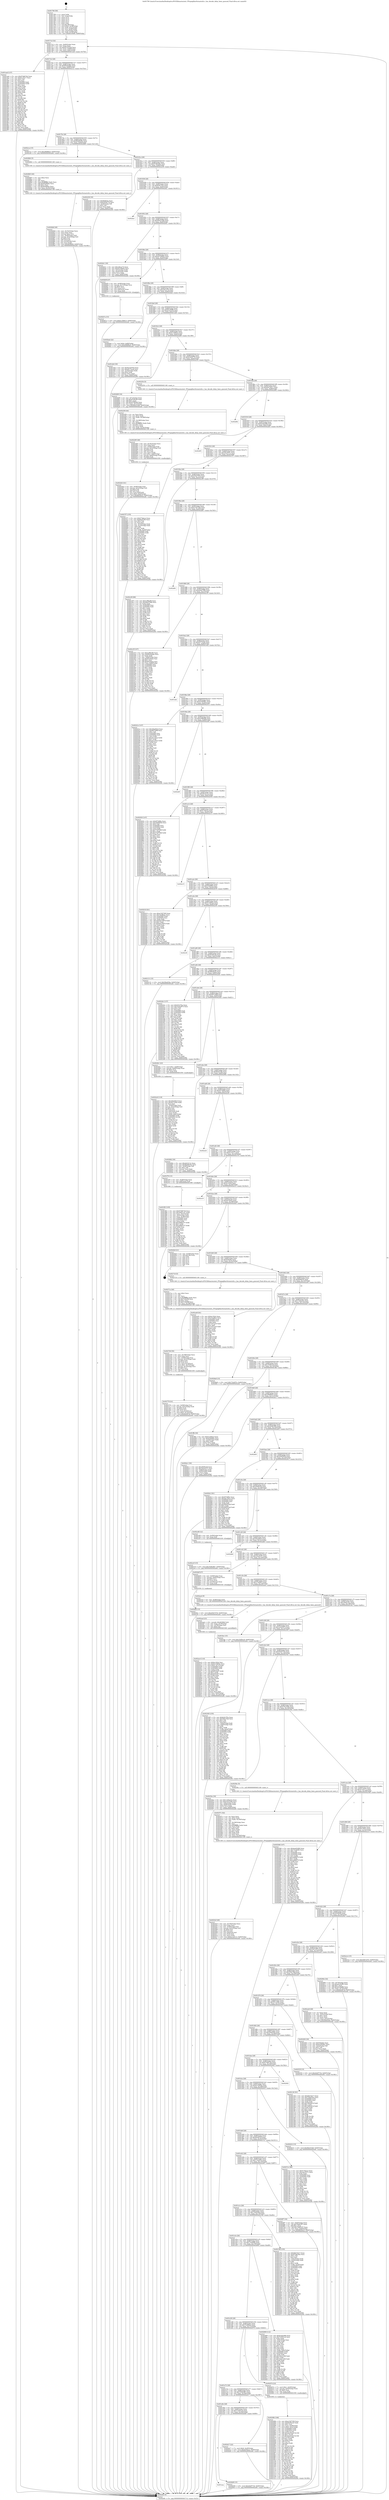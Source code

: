 digraph "0x401790" {
  label = "0x401790 (/mnt/c/Users/mathe/Desktop/tcc/POCII/binaries/extr_FFmpeglibavformatutils.c_has_decode_delay_been_guessed_Final-ollvm.out::main(0))"
  labelloc = "t"
  node[shape=record]

  Entry [label="",width=0.3,height=0.3,shape=circle,fillcolor=black,style=filled]
  "0x4017c2" [label="{
     0x4017c2 [32]\l
     | [instrs]\l
     &nbsp;&nbsp;0x4017c2 \<+6\>: mov -0x84(%rbp),%eax\l
     &nbsp;&nbsp;0x4017c8 \<+2\>: mov %eax,%ecx\l
     &nbsp;&nbsp;0x4017ca \<+6\>: sub $0x827d355d,%ecx\l
     &nbsp;&nbsp;0x4017d0 \<+6\>: mov %eax,-0x88(%rbp)\l
     &nbsp;&nbsp;0x4017d6 \<+6\>: mov %ecx,-0x8c(%rbp)\l
     &nbsp;&nbsp;0x4017dc \<+6\>: je 0000000000401eed \<main+0x75d\>\l
  }"]
  "0x401eed" [label="{
     0x401eed [137]\l
     | [instrs]\l
     &nbsp;&nbsp;0x401eed \<+5\>: mov $0x67ddb74d,%eax\l
     &nbsp;&nbsp;0x401ef2 \<+5\>: mov $0xb1c5217,%ecx\l
     &nbsp;&nbsp;0x401ef7 \<+2\>: mov $0x1,%dl\l
     &nbsp;&nbsp;0x401ef9 \<+2\>: xor %esi,%esi\l
     &nbsp;&nbsp;0x401efb \<+7\>: mov 0x405060,%edi\l
     &nbsp;&nbsp;0x401f02 \<+8\>: mov 0x405064,%r8d\l
     &nbsp;&nbsp;0x401f0a \<+3\>: sub $0x1,%esi\l
     &nbsp;&nbsp;0x401f0d \<+3\>: mov %edi,%r9d\l
     &nbsp;&nbsp;0x401f10 \<+3\>: add %esi,%r9d\l
     &nbsp;&nbsp;0x401f13 \<+4\>: imul %r9d,%edi\l
     &nbsp;&nbsp;0x401f17 \<+3\>: and $0x1,%edi\l
     &nbsp;&nbsp;0x401f1a \<+3\>: cmp $0x0,%edi\l
     &nbsp;&nbsp;0x401f1d \<+4\>: sete %r10b\l
     &nbsp;&nbsp;0x401f21 \<+4\>: cmp $0xa,%r8d\l
     &nbsp;&nbsp;0x401f25 \<+4\>: setl %r11b\l
     &nbsp;&nbsp;0x401f29 \<+3\>: mov %r10b,%bl\l
     &nbsp;&nbsp;0x401f2c \<+3\>: xor $0xff,%bl\l
     &nbsp;&nbsp;0x401f2f \<+3\>: mov %r11b,%r14b\l
     &nbsp;&nbsp;0x401f32 \<+4\>: xor $0xff,%r14b\l
     &nbsp;&nbsp;0x401f36 \<+3\>: xor $0x0,%dl\l
     &nbsp;&nbsp;0x401f39 \<+3\>: mov %bl,%r15b\l
     &nbsp;&nbsp;0x401f3c \<+4\>: and $0x0,%r15b\l
     &nbsp;&nbsp;0x401f40 \<+3\>: and %dl,%r10b\l
     &nbsp;&nbsp;0x401f43 \<+3\>: mov %r14b,%r12b\l
     &nbsp;&nbsp;0x401f46 \<+4\>: and $0x0,%r12b\l
     &nbsp;&nbsp;0x401f4a \<+3\>: and %dl,%r11b\l
     &nbsp;&nbsp;0x401f4d \<+3\>: or %r10b,%r15b\l
     &nbsp;&nbsp;0x401f50 \<+3\>: or %r11b,%r12b\l
     &nbsp;&nbsp;0x401f53 \<+3\>: xor %r12b,%r15b\l
     &nbsp;&nbsp;0x401f56 \<+3\>: or %r14b,%bl\l
     &nbsp;&nbsp;0x401f59 \<+3\>: xor $0xff,%bl\l
     &nbsp;&nbsp;0x401f5c \<+3\>: or $0x0,%dl\l
     &nbsp;&nbsp;0x401f5f \<+2\>: and %dl,%bl\l
     &nbsp;&nbsp;0x401f61 \<+3\>: or %bl,%r15b\l
     &nbsp;&nbsp;0x401f64 \<+4\>: test $0x1,%r15b\l
     &nbsp;&nbsp;0x401f68 \<+3\>: cmovne %ecx,%eax\l
     &nbsp;&nbsp;0x401f6b \<+6\>: mov %eax,-0x84(%rbp)\l
     &nbsp;&nbsp;0x401f71 \<+5\>: jmp 0000000000402e8c \<main+0x16fc\>\l
  }"]
  "0x4017e2" [label="{
     0x4017e2 [28]\l
     | [instrs]\l
     &nbsp;&nbsp;0x4017e2 \<+5\>: jmp 00000000004017e7 \<main+0x57\>\l
     &nbsp;&nbsp;0x4017e7 \<+6\>: mov -0x88(%rbp),%eax\l
     &nbsp;&nbsp;0x4017ed \<+5\>: sub $0x85e4edda,%eax\l
     &nbsp;&nbsp;0x4017f2 \<+6\>: mov %eax,-0x90(%rbp)\l
     &nbsp;&nbsp;0x4017f8 \<+6\>: je 0000000000402cca \<main+0x153a\>\l
  }"]
  Exit [label="",width=0.3,height=0.3,shape=circle,fillcolor=black,style=filled,peripheries=2]
  "0x402cca" [label="{
     0x402cca [15]\l
     | [instrs]\l
     &nbsp;&nbsp;0x402cca \<+10\>: movl $0x29b8fba5,-0x84(%rbp)\l
     &nbsp;&nbsp;0x402cd4 \<+5\>: jmp 0000000000402e8c \<main+0x16fc\>\l
  }"]
  "0x4017fe" [label="{
     0x4017fe [28]\l
     | [instrs]\l
     &nbsp;&nbsp;0x4017fe \<+5\>: jmp 0000000000401803 \<main+0x73\>\l
     &nbsp;&nbsp;0x401803 \<+6\>: mov -0x88(%rbp),%eax\l
     &nbsp;&nbsp;0x401809 \<+5\>: sub $0x8626b302,%eax\l
     &nbsp;&nbsp;0x40180e \<+6\>: mov %eax,-0x94(%rbp)\l
     &nbsp;&nbsp;0x401814 \<+6\>: je 00000000004028b0 \<main+0x1120\>\l
  }"]
  "0x402ce5" [label="{
     0x402ce5 [15]\l
     | [instrs]\l
     &nbsp;&nbsp;0x402ce5 \<+10\>: movl $0x7b56c8b7,-0x84(%rbp)\l
     &nbsp;&nbsp;0x402cef \<+5\>: jmp 0000000000402e8c \<main+0x16fc\>\l
  }"]
  "0x4028b0" [label="{
     0x4028b0 [5]\l
     | [instrs]\l
     &nbsp;&nbsp;0x4028b0 \<+5\>: call 0000000000401160 \<next_i\>\l
     | [calls]\l
     &nbsp;&nbsp;0x401160 \{1\} (/mnt/c/Users/mathe/Desktop/tcc/POCII/binaries/extr_FFmpeglibavformatutils.c_has_decode_delay_been_guessed_Final-ollvm.out::next_i)\l
  }"]
  "0x40181a" [label="{
     0x40181a [28]\l
     | [instrs]\l
     &nbsp;&nbsp;0x40181a \<+5\>: jmp 000000000040181f \<main+0x8f\>\l
     &nbsp;&nbsp;0x40181f \<+6\>: mov -0x88(%rbp),%eax\l
     &nbsp;&nbsp;0x401825 \<+5\>: sub $0x87d9e362,%eax\l
     &nbsp;&nbsp;0x40182a \<+6\>: mov %eax,-0x98(%rbp)\l
     &nbsp;&nbsp;0x401830 \<+6\>: je 0000000000402236 \<main+0xaa6\>\l
  }"]
  "0x402bfa" [label="{
     0x402bfa [15]\l
     | [instrs]\l
     &nbsp;&nbsp;0x402bfa \<+10\>: movl $0xd302747d,-0x84(%rbp)\l
     &nbsp;&nbsp;0x402c04 \<+5\>: jmp 0000000000402e8c \<main+0x16fc\>\l
  }"]
  "0x402236" [label="{
     0x402236 [30]\l
     | [instrs]\l
     &nbsp;&nbsp;0x402236 \<+5\>: mov $0xfbdb03e,%eax\l
     &nbsp;&nbsp;0x40223b \<+5\>: mov $0xb3d36779,%ecx\l
     &nbsp;&nbsp;0x402240 \<+3\>: mov -0x2b(%rbp),%dl\l
     &nbsp;&nbsp;0x402243 \<+3\>: test $0x1,%dl\l
     &nbsp;&nbsp;0x402246 \<+3\>: cmovne %ecx,%eax\l
     &nbsp;&nbsp;0x402249 \<+6\>: mov %eax,-0x84(%rbp)\l
     &nbsp;&nbsp;0x40224f \<+5\>: jmp 0000000000402e8c \<main+0x16fc\>\l
  }"]
  "0x401836" [label="{
     0x401836 [28]\l
     | [instrs]\l
     &nbsp;&nbsp;0x401836 \<+5\>: jmp 000000000040183b \<main+0xab\>\l
     &nbsp;&nbsp;0x40183b \<+6\>: mov -0x88(%rbp),%eax\l
     &nbsp;&nbsp;0x401841 \<+5\>: sub $0x8c9c7f2a,%eax\l
     &nbsp;&nbsp;0x401846 \<+6\>: mov %eax,-0x9c(%rbp)\l
     &nbsp;&nbsp;0x40184c \<+6\>: je 0000000000402da1 \<main+0x1611\>\l
  }"]
  "0x402b7a" [label="{
     0x402b7a [15]\l
     | [instrs]\l
     &nbsp;&nbsp;0x402b7a \<+10\>: movl $0xb1356615,-0x84(%rbp)\l
     &nbsp;&nbsp;0x402b84 \<+5\>: jmp 0000000000402e8c \<main+0x16fc\>\l
  }"]
  "0x402da1" [label="{
     0x402da1\l
  }", style=dashed]
  "0x401852" [label="{
     0x401852 [28]\l
     | [instrs]\l
     &nbsp;&nbsp;0x401852 \<+5\>: jmp 0000000000401857 \<main+0xc7\>\l
     &nbsp;&nbsp;0x401857 \<+6\>: mov -0x88(%rbp),%eax\l
     &nbsp;&nbsp;0x40185d \<+5\>: sub $0x99a533dd,%eax\l
     &nbsp;&nbsp;0x401862 \<+6\>: mov %eax,-0xa0(%rbp)\l
     &nbsp;&nbsp;0x401868 \<+6\>: je 0000000000402b41 \<main+0x13b1\>\l
  }"]
  "0x402ac4" [label="{
     0x402ac4 [110]\l
     | [instrs]\l
     &nbsp;&nbsp;0x402ac4 \<+5\>: mov $0xbc19cfa,%esi\l
     &nbsp;&nbsp;0x402ac9 \<+5\>: mov $0x6c33604e,%ecx\l
     &nbsp;&nbsp;0x402ace \<+7\>: movl $0x0,-0x7c(%rbp)\l
     &nbsp;&nbsp;0x402ad5 \<+7\>: mov 0x405060,%edx\l
     &nbsp;&nbsp;0x402adc \<+8\>: mov 0x405064,%r8d\l
     &nbsp;&nbsp;0x402ae4 \<+3\>: mov %edx,%r9d\l
     &nbsp;&nbsp;0x402ae7 \<+7\>: sub $0xb553e97,%r9d\l
     &nbsp;&nbsp;0x402aee \<+4\>: sub $0x1,%r9d\l
     &nbsp;&nbsp;0x402af2 \<+7\>: add $0xb553e97,%r9d\l
     &nbsp;&nbsp;0x402af9 \<+4\>: imul %r9d,%edx\l
     &nbsp;&nbsp;0x402afd \<+3\>: and $0x1,%edx\l
     &nbsp;&nbsp;0x402b00 \<+3\>: cmp $0x0,%edx\l
     &nbsp;&nbsp;0x402b03 \<+4\>: sete %r10b\l
     &nbsp;&nbsp;0x402b07 \<+4\>: cmp $0xa,%r8d\l
     &nbsp;&nbsp;0x402b0b \<+4\>: setl %r11b\l
     &nbsp;&nbsp;0x402b0f \<+3\>: mov %r10b,%bl\l
     &nbsp;&nbsp;0x402b12 \<+3\>: and %r11b,%bl\l
     &nbsp;&nbsp;0x402b15 \<+3\>: xor %r11b,%r10b\l
     &nbsp;&nbsp;0x402b18 \<+3\>: or %r10b,%bl\l
     &nbsp;&nbsp;0x402b1b \<+3\>: test $0x1,%bl\l
     &nbsp;&nbsp;0x402b1e \<+3\>: cmovne %ecx,%esi\l
     &nbsp;&nbsp;0x402b21 \<+6\>: mov %esi,-0x84(%rbp)\l
     &nbsp;&nbsp;0x402b27 \<+6\>: mov %eax,-0x1a0(%rbp)\l
     &nbsp;&nbsp;0x402b2d \<+5\>: jmp 0000000000402e8c \<main+0x16fc\>\l
  }"]
  "0x402b41" [label="{
     0x402b41 [30]\l
     | [instrs]\l
     &nbsp;&nbsp;0x402b41 \<+5\>: mov $0xa4f1ac74,%eax\l
     &nbsp;&nbsp;0x402b46 \<+5\>: mov $0xa075bbb5,%ecx\l
     &nbsp;&nbsp;0x402b4b \<+3\>: mov -0x7c(%rbp),%edx\l
     &nbsp;&nbsp;0x402b4e \<+3\>: cmp -0x50(%rbp),%edx\l
     &nbsp;&nbsp;0x402b51 \<+3\>: cmovl %ecx,%eax\l
     &nbsp;&nbsp;0x402b54 \<+6\>: mov %eax,-0x84(%rbp)\l
     &nbsp;&nbsp;0x402b5a \<+5\>: jmp 0000000000402e8c \<main+0x16fc\>\l
  }"]
  "0x40186e" [label="{
     0x40186e [28]\l
     | [instrs]\l
     &nbsp;&nbsp;0x40186e \<+5\>: jmp 0000000000401873 \<main+0xe3\>\l
     &nbsp;&nbsp;0x401873 \<+6\>: mov -0x88(%rbp),%eax\l
     &nbsp;&nbsp;0x401879 \<+5\>: sub $0xa075bbb5,%eax\l
     &nbsp;&nbsp;0x40187e \<+6\>: mov %eax,-0xa4(%rbp)\l
     &nbsp;&nbsp;0x401884 \<+6\>: je 0000000000402b5f \<main+0x13cf\>\l
  }"]
  "0x402aad" [label="{
     0x402aad [23]\l
     | [instrs]\l
     &nbsp;&nbsp;0x402aad \<+10\>: movabs $0x4030b6,%rdi\l
     &nbsp;&nbsp;0x402ab7 \<+3\>: mov %eax,-0x78(%rbp)\l
     &nbsp;&nbsp;0x402aba \<+3\>: mov -0x78(%rbp),%esi\l
     &nbsp;&nbsp;0x402abd \<+2\>: mov $0x0,%al\l
     &nbsp;&nbsp;0x402abf \<+5\>: call 0000000000401040 \<printf@plt\>\l
     | [calls]\l
     &nbsp;&nbsp;0x401040 \{1\} (unknown)\l
  }"]
  "0x402b5f" [label="{
     0x402b5f [27]\l
     | [instrs]\l
     &nbsp;&nbsp;0x402b5f \<+4\>: mov -0x58(%rbp),%rax\l
     &nbsp;&nbsp;0x402b63 \<+4\>: movslq -0x7c(%rbp),%rcx\l
     &nbsp;&nbsp;0x402b67 \<+4\>: shl $0x5,%rcx\l
     &nbsp;&nbsp;0x402b6b \<+3\>: add %rcx,%rax\l
     &nbsp;&nbsp;0x402b6e \<+4\>: mov 0x8(%rax),%rax\l
     &nbsp;&nbsp;0x402b72 \<+3\>: mov %rax,%rdi\l
     &nbsp;&nbsp;0x402b75 \<+5\>: call 0000000000401030 \<free@plt\>\l
     | [calls]\l
     &nbsp;&nbsp;0x401030 \{1\} (unknown)\l
  }"]
  "0x40188a" [label="{
     0x40188a [28]\l
     | [instrs]\l
     &nbsp;&nbsp;0x40188a \<+5\>: jmp 000000000040188f \<main+0xff\>\l
     &nbsp;&nbsp;0x40188f \<+6\>: mov -0x88(%rbp),%eax\l
     &nbsp;&nbsp;0x401895 \<+5\>: sub $0xa4f1ac74,%eax\l
     &nbsp;&nbsp;0x40189a \<+6\>: mov %eax,-0xa8(%rbp)\l
     &nbsp;&nbsp;0x4018a0 \<+6\>: je 0000000000402bab \<main+0x141b\>\l
  }"]
  "0x4028dd" [label="{
     0x4028dd [49]\l
     | [instrs]\l
     &nbsp;&nbsp;0x4028dd \<+6\>: mov -0x19c(%rbp),%ecx\l
     &nbsp;&nbsp;0x4028e3 \<+3\>: imul %eax,%ecx\l
     &nbsp;&nbsp;0x4028e6 \<+3\>: movslq %ecx,%rsi\l
     &nbsp;&nbsp;0x4028e9 \<+4\>: mov -0x58(%rbp),%rdi\l
     &nbsp;&nbsp;0x4028ed \<+4\>: movslq -0x5c(%rbp),%r8\l
     &nbsp;&nbsp;0x4028f1 \<+4\>: shl $0x5,%r8\l
     &nbsp;&nbsp;0x4028f5 \<+3\>: add %r8,%rdi\l
     &nbsp;&nbsp;0x4028f8 \<+4\>: mov 0x18(%rdi),%rdi\l
     &nbsp;&nbsp;0x4028fc \<+3\>: mov %rsi,(%rdi)\l
     &nbsp;&nbsp;0x4028ff \<+10\>: movl $0x4fcf9d44,-0x84(%rbp)\l
     &nbsp;&nbsp;0x402909 \<+5\>: jmp 0000000000402e8c \<main+0x16fc\>\l
  }"]
  "0x402bab" [label="{
     0x402bab [22]\l
     | [instrs]\l
     &nbsp;&nbsp;0x402bab \<+7\>: movl $0x0,-0x80(%rbp)\l
     &nbsp;&nbsp;0x402bb2 \<+10\>: movl $0x29b8fba5,-0x84(%rbp)\l
     &nbsp;&nbsp;0x402bbc \<+5\>: jmp 0000000000402e8c \<main+0x16fc\>\l
  }"]
  "0x4018a6" [label="{
     0x4018a6 [28]\l
     | [instrs]\l
     &nbsp;&nbsp;0x4018a6 \<+5\>: jmp 00000000004018ab \<main+0x11b\>\l
     &nbsp;&nbsp;0x4018ab \<+6\>: mov -0x88(%rbp),%eax\l
     &nbsp;&nbsp;0x4018b1 \<+5\>: sub $0xb0c45bf9,%eax\l
     &nbsp;&nbsp;0x4018b6 \<+6\>: mov %eax,-0xac(%rbp)\l
     &nbsp;&nbsp;0x4018bc \<+6\>: je 0000000000401eb4 \<main+0x724\>\l
  }"]
  "0x4028b5" [label="{
     0x4028b5 [40]\l
     | [instrs]\l
     &nbsp;&nbsp;0x4028b5 \<+5\>: mov $0x2,%ecx\l
     &nbsp;&nbsp;0x4028ba \<+1\>: cltd\l
     &nbsp;&nbsp;0x4028bb \<+2\>: idiv %ecx\l
     &nbsp;&nbsp;0x4028bd \<+6\>: imul $0xfffffffe,%edx,%ecx\l
     &nbsp;&nbsp;0x4028c3 \<+6\>: add $0x65a6bfee,%ecx\l
     &nbsp;&nbsp;0x4028c9 \<+3\>: add $0x1,%ecx\l
     &nbsp;&nbsp;0x4028cc \<+6\>: sub $0x65a6bfee,%ecx\l
     &nbsp;&nbsp;0x4028d2 \<+6\>: mov %ecx,-0x19c(%rbp)\l
     &nbsp;&nbsp;0x4028d8 \<+5\>: call 0000000000401160 \<next_i\>\l
     | [calls]\l
     &nbsp;&nbsp;0x401160 \{1\} (/mnt/c/Users/mathe/Desktop/tcc/POCII/binaries/extr_FFmpeglibavformatutils.c_has_decode_delay_been_guessed_Final-ollvm.out::next_i)\l
  }"]
  "0x401eb4" [label="{
     0x401eb4 [30]\l
     | [instrs]\l
     &nbsp;&nbsp;0x401eb4 \<+5\>: mov $0x827d355d,%eax\l
     &nbsp;&nbsp;0x401eb9 \<+5\>: mov $0xe9772ca6,%ecx\l
     &nbsp;&nbsp;0x401ebe \<+3\>: mov -0x34(%rbp),%edx\l
     &nbsp;&nbsp;0x401ec1 \<+3\>: cmp $0x2,%edx\l
     &nbsp;&nbsp;0x401ec4 \<+3\>: cmovne %ecx,%eax\l
     &nbsp;&nbsp;0x401ec7 \<+6\>: mov %eax,-0x84(%rbp)\l
     &nbsp;&nbsp;0x401ecd \<+5\>: jmp 0000000000402e8c \<main+0x16fc\>\l
  }"]
  "0x4018c2" [label="{
     0x4018c2 [28]\l
     | [instrs]\l
     &nbsp;&nbsp;0x4018c2 \<+5\>: jmp 00000000004018c7 \<main+0x137\>\l
     &nbsp;&nbsp;0x4018c7 \<+6\>: mov -0x88(%rbp),%eax\l
     &nbsp;&nbsp;0x4018cd \<+5\>: sub $0xb1356615,%eax\l
     &nbsp;&nbsp;0x4018d2 \<+6\>: mov %eax,-0xb0(%rbp)\l
     &nbsp;&nbsp;0x4018d8 \<+6\>: je 0000000000402b89 \<main+0x13f9\>\l
  }"]
  "0x402e8c" [label="{
     0x402e8c [5]\l
     | [instrs]\l
     &nbsp;&nbsp;0x402e8c \<+5\>: jmp 00000000004017c2 \<main+0x32\>\l
  }"]
  "0x401790" [label="{
     0x401790 [50]\l
     | [instrs]\l
     &nbsp;&nbsp;0x401790 \<+1\>: push %rbp\l
     &nbsp;&nbsp;0x401791 \<+3\>: mov %rsp,%rbp\l
     &nbsp;&nbsp;0x401794 \<+2\>: push %r15\l
     &nbsp;&nbsp;0x401796 \<+2\>: push %r14\l
     &nbsp;&nbsp;0x401798 \<+2\>: push %r13\l
     &nbsp;&nbsp;0x40179a \<+2\>: push %r12\l
     &nbsp;&nbsp;0x40179c \<+1\>: push %rbx\l
     &nbsp;&nbsp;0x40179d \<+7\>: sub $0x188,%rsp\l
     &nbsp;&nbsp;0x4017a4 \<+7\>: movl $0x0,-0x38(%rbp)\l
     &nbsp;&nbsp;0x4017ab \<+3\>: mov %edi,-0x3c(%rbp)\l
     &nbsp;&nbsp;0x4017ae \<+4\>: mov %rsi,-0x48(%rbp)\l
     &nbsp;&nbsp;0x4017b2 \<+3\>: mov -0x3c(%rbp),%edi\l
     &nbsp;&nbsp;0x4017b5 \<+3\>: mov %edi,-0x34(%rbp)\l
     &nbsp;&nbsp;0x4017b8 \<+10\>: movl $0xb0c45bf9,-0x84(%rbp)\l
  }"]
  "0x402778" [label="{
     0x402778 [41]\l
     | [instrs]\l
     &nbsp;&nbsp;0x402778 \<+4\>: mov -0x58(%rbp),%rsi\l
     &nbsp;&nbsp;0x40277c \<+4\>: movslq -0x5c(%rbp),%rdi\l
     &nbsp;&nbsp;0x402780 \<+4\>: shl $0x5,%rdi\l
     &nbsp;&nbsp;0x402784 \<+3\>: add %rdi,%rsi\l
     &nbsp;&nbsp;0x402787 \<+4\>: mov %rax,0x18(%rsi)\l
     &nbsp;&nbsp;0x40278b \<+7\>: movl $0x0,-0x74(%rbp)\l
     &nbsp;&nbsp;0x402792 \<+10\>: movl $0x6dc697ef,-0x84(%rbp)\l
     &nbsp;&nbsp;0x40279c \<+5\>: jmp 0000000000402e8c \<main+0x16fc\>\l
  }"]
  "0x402b89" [label="{
     0x402b89 [34]\l
     | [instrs]\l
     &nbsp;&nbsp;0x402b89 \<+3\>: mov -0x7c(%rbp),%eax\l
     &nbsp;&nbsp;0x402b8c \<+5\>: sub $0xef768cb6,%eax\l
     &nbsp;&nbsp;0x402b91 \<+3\>: add $0x1,%eax\l
     &nbsp;&nbsp;0x402b94 \<+5\>: add $0xef768cb6,%eax\l
     &nbsp;&nbsp;0x402b99 \<+3\>: mov %eax,-0x7c(%rbp)\l
     &nbsp;&nbsp;0x402b9c \<+10\>: movl $0x99a533dd,-0x84(%rbp)\l
     &nbsp;&nbsp;0x402ba6 \<+5\>: jmp 0000000000402e8c \<main+0x16fc\>\l
  }"]
  "0x4018de" [label="{
     0x4018de [28]\l
     | [instrs]\l
     &nbsp;&nbsp;0x4018de \<+5\>: jmp 00000000004018e3 \<main+0x153\>\l
     &nbsp;&nbsp;0x4018e3 \<+6\>: mov -0x88(%rbp),%eax\l
     &nbsp;&nbsp;0x4018e9 \<+5\>: sub $0xb3d36779,%eax\l
     &nbsp;&nbsp;0x4018ee \<+6\>: mov %eax,-0xb4(%rbp)\l
     &nbsp;&nbsp;0x4018f4 \<+6\>: je 0000000000402254 \<main+0xac4\>\l
  }"]
  "0x402746" [label="{
     0x402746 [50]\l
     | [instrs]\l
     &nbsp;&nbsp;0x402746 \<+6\>: mov -0x198(%rbp),%ecx\l
     &nbsp;&nbsp;0x40274c \<+3\>: imul %eax,%ecx\l
     &nbsp;&nbsp;0x40274f \<+4\>: mov -0x58(%rbp),%rsi\l
     &nbsp;&nbsp;0x402753 \<+4\>: movslq -0x5c(%rbp),%rdi\l
     &nbsp;&nbsp;0x402757 \<+4\>: shl $0x5,%rdi\l
     &nbsp;&nbsp;0x40275b \<+3\>: add %rdi,%rsi\l
     &nbsp;&nbsp;0x40275e \<+3\>: mov %ecx,0x10(%rsi)\l
     &nbsp;&nbsp;0x402761 \<+7\>: movl $0x1,-0x70(%rbp)\l
     &nbsp;&nbsp;0x402768 \<+4\>: movslq -0x70(%rbp),%rsi\l
     &nbsp;&nbsp;0x40276c \<+4\>: shl $0x3,%rsi\l
     &nbsp;&nbsp;0x402770 \<+3\>: mov %rsi,%rdi\l
     &nbsp;&nbsp;0x402773 \<+5\>: call 0000000000401050 \<malloc@plt\>\l
     | [calls]\l
     &nbsp;&nbsp;0x401050 \{1\} (unknown)\l
  }"]
  "0x402254" [label="{
     0x402254 [5]\l
     | [instrs]\l
     &nbsp;&nbsp;0x402254 \<+5\>: call 0000000000401160 \<next_i\>\l
     | [calls]\l
     &nbsp;&nbsp;0x401160 \{1\} (/mnt/c/Users/mathe/Desktop/tcc/POCII/binaries/extr_FFmpeglibavformatutils.c_has_decode_delay_been_guessed_Final-ollvm.out::next_i)\l
  }"]
  "0x4018fa" [label="{
     0x4018fa [28]\l
     | [instrs]\l
     &nbsp;&nbsp;0x4018fa \<+5\>: jmp 00000000004018ff \<main+0x16f\>\l
     &nbsp;&nbsp;0x4018ff \<+6\>: mov -0x88(%rbp),%eax\l
     &nbsp;&nbsp;0x401905 \<+5\>: sub $0xb9e7eb17,%eax\l
     &nbsp;&nbsp;0x40190a \<+6\>: mov %eax,-0xb8(%rbp)\l
     &nbsp;&nbsp;0x401910 \<+6\>: je 0000000000402d92 \<main+0x1602\>\l
  }"]
  "0x40271e" [label="{
     0x40271e [40]\l
     | [instrs]\l
     &nbsp;&nbsp;0x40271e \<+5\>: mov $0x2,%ecx\l
     &nbsp;&nbsp;0x402723 \<+1\>: cltd\l
     &nbsp;&nbsp;0x402724 \<+2\>: idiv %ecx\l
     &nbsp;&nbsp;0x402726 \<+6\>: imul $0xfffffffe,%edx,%ecx\l
     &nbsp;&nbsp;0x40272c \<+6\>: sub $0x7cf42f9f,%ecx\l
     &nbsp;&nbsp;0x402732 \<+3\>: add $0x1,%ecx\l
     &nbsp;&nbsp;0x402735 \<+6\>: add $0x7cf42f9f,%ecx\l
     &nbsp;&nbsp;0x40273b \<+6\>: mov %ecx,-0x198(%rbp)\l
     &nbsp;&nbsp;0x402741 \<+5\>: call 0000000000401160 \<next_i\>\l
     | [calls]\l
     &nbsp;&nbsp;0x401160 \{1\} (/mnt/c/Users/mathe/Desktop/tcc/POCII/binaries/extr_FFmpeglibavformatutils.c_has_decode_delay_been_guessed_Final-ollvm.out::next_i)\l
  }"]
  "0x402d92" [label="{
     0x402d92\l
  }", style=dashed]
  "0x401916" [label="{
     0x401916 [28]\l
     | [instrs]\l
     &nbsp;&nbsp;0x401916 \<+5\>: jmp 000000000040191b \<main+0x18b\>\l
     &nbsp;&nbsp;0x40191b \<+6\>: mov -0x88(%rbp),%eax\l
     &nbsp;&nbsp;0x401921 \<+5\>: sub $0xbaa62488,%eax\l
     &nbsp;&nbsp;0x401926 \<+6\>: mov %eax,-0xbc(%rbp)\l
     &nbsp;&nbsp;0x40192c \<+6\>: je 0000000000402df3 \<main+0x1663\>\l
  }"]
  "0x401eaa" [label="{
     0x401eaa\l
  }", style=dashed]
  "0x402df3" [label="{
     0x402df3\l
  }", style=dashed]
  "0x401932" [label="{
     0x401932 [28]\l
     | [instrs]\l
     &nbsp;&nbsp;0x401932 \<+5\>: jmp 0000000000401937 \<main+0x1a7\>\l
     &nbsp;&nbsp;0x401937 \<+6\>: mov -0x88(%rbp),%eax\l
     &nbsp;&nbsp;0x40193d \<+5\>: sub $0xc8ce5571,%eax\l
     &nbsp;&nbsp;0x401942 \<+6\>: mov %eax,-0xc0(%rbp)\l
     &nbsp;&nbsp;0x401948 \<+6\>: je 00000000004027f7 \<main+0x1067\>\l
  }"]
  "0x4026d9" [label="{
     0x4026d9 [15]\l
     | [instrs]\l
     &nbsp;&nbsp;0x4026d9 \<+10\>: movl $0x442f7734,-0x84(%rbp)\l
     &nbsp;&nbsp;0x4026e3 \<+5\>: jmp 0000000000402e8c \<main+0x16fc\>\l
  }"]
  "0x4027f7" [label="{
     0x4027f7 [155]\l
     | [instrs]\l
     &nbsp;&nbsp;0x4027f7 \<+5\>: mov $0xf17bdcce,%eax\l
     &nbsp;&nbsp;0x4027fc \<+5\>: mov $0xfbaf3790,%ecx\l
     &nbsp;&nbsp;0x402801 \<+2\>: mov $0x1,%dl\l
     &nbsp;&nbsp;0x402803 \<+2\>: xor %esi,%esi\l
     &nbsp;&nbsp;0x402805 \<+3\>: mov -0x74(%rbp),%edi\l
     &nbsp;&nbsp;0x402808 \<+3\>: cmp -0x70(%rbp),%edi\l
     &nbsp;&nbsp;0x40280b \<+4\>: setl %r8b\l
     &nbsp;&nbsp;0x40280f \<+4\>: and $0x1,%r8b\l
     &nbsp;&nbsp;0x402813 \<+4\>: mov %r8b,-0x29(%rbp)\l
     &nbsp;&nbsp;0x402817 \<+7\>: mov 0x405060,%edi\l
     &nbsp;&nbsp;0x40281e \<+8\>: mov 0x405064,%r9d\l
     &nbsp;&nbsp;0x402826 \<+3\>: sub $0x1,%esi\l
     &nbsp;&nbsp;0x402829 \<+3\>: mov %edi,%r10d\l
     &nbsp;&nbsp;0x40282c \<+3\>: add %esi,%r10d\l
     &nbsp;&nbsp;0x40282f \<+4\>: imul %r10d,%edi\l
     &nbsp;&nbsp;0x402833 \<+3\>: and $0x1,%edi\l
     &nbsp;&nbsp;0x402836 \<+3\>: cmp $0x0,%edi\l
     &nbsp;&nbsp;0x402839 \<+4\>: sete %r8b\l
     &nbsp;&nbsp;0x40283d \<+4\>: cmp $0xa,%r9d\l
     &nbsp;&nbsp;0x402841 \<+4\>: setl %r11b\l
     &nbsp;&nbsp;0x402845 \<+3\>: mov %r8b,%bl\l
     &nbsp;&nbsp;0x402848 \<+3\>: xor $0xff,%bl\l
     &nbsp;&nbsp;0x40284b \<+3\>: mov %r11b,%r14b\l
     &nbsp;&nbsp;0x40284e \<+4\>: xor $0xff,%r14b\l
     &nbsp;&nbsp;0x402852 \<+3\>: xor $0x1,%dl\l
     &nbsp;&nbsp;0x402855 \<+3\>: mov %bl,%r15b\l
     &nbsp;&nbsp;0x402858 \<+4\>: and $0xff,%r15b\l
     &nbsp;&nbsp;0x40285c \<+3\>: and %dl,%r8b\l
     &nbsp;&nbsp;0x40285f \<+3\>: mov %r14b,%r12b\l
     &nbsp;&nbsp;0x402862 \<+4\>: and $0xff,%r12b\l
     &nbsp;&nbsp;0x402866 \<+3\>: and %dl,%r11b\l
     &nbsp;&nbsp;0x402869 \<+3\>: or %r8b,%r15b\l
     &nbsp;&nbsp;0x40286c \<+3\>: or %r11b,%r12b\l
     &nbsp;&nbsp;0x40286f \<+3\>: xor %r12b,%r15b\l
     &nbsp;&nbsp;0x402872 \<+3\>: or %r14b,%bl\l
     &nbsp;&nbsp;0x402875 \<+3\>: xor $0xff,%bl\l
     &nbsp;&nbsp;0x402878 \<+3\>: or $0x1,%dl\l
     &nbsp;&nbsp;0x40287b \<+2\>: and %dl,%bl\l
     &nbsp;&nbsp;0x40287d \<+3\>: or %bl,%r15b\l
     &nbsp;&nbsp;0x402880 \<+4\>: test $0x1,%r15b\l
     &nbsp;&nbsp;0x402884 \<+3\>: cmovne %ecx,%eax\l
     &nbsp;&nbsp;0x402887 \<+6\>: mov %eax,-0x84(%rbp)\l
     &nbsp;&nbsp;0x40288d \<+5\>: jmp 0000000000402e8c \<main+0x16fc\>\l
  }"]
  "0x40194e" [label="{
     0x40194e [28]\l
     | [instrs]\l
     &nbsp;&nbsp;0x40194e \<+5\>: jmp 0000000000401953 \<main+0x1c3\>\l
     &nbsp;&nbsp;0x401953 \<+6\>: mov -0x88(%rbp),%eax\l
     &nbsp;&nbsp;0x401959 \<+5\>: sub $0xd302747d,%eax\l
     &nbsp;&nbsp;0x40195e \<+6\>: mov %eax,-0xc4(%rbp)\l
     &nbsp;&nbsp;0x401964 \<+6\>: je 0000000000402c09 \<main+0x1479\>\l
  }"]
  "0x401e8e" [label="{
     0x401e8e [28]\l
     | [instrs]\l
     &nbsp;&nbsp;0x401e8e \<+5\>: jmp 0000000000401e93 \<main+0x703\>\l
     &nbsp;&nbsp;0x401e93 \<+6\>: mov -0x88(%rbp),%eax\l
     &nbsp;&nbsp;0x401e99 \<+5\>: sub $0x7c2001c6,%eax\l
     &nbsp;&nbsp;0x401e9e \<+6\>: mov %eax,-0x184(%rbp)\l
     &nbsp;&nbsp;0x401ea4 \<+6\>: je 00000000004026d9 \<main+0xf49\>\l
  }"]
  "0x402c09" [label="{
     0x402c09 [86]\l
     | [instrs]\l
     &nbsp;&nbsp;0x402c09 \<+5\>: mov $0xecf8be96,%eax\l
     &nbsp;&nbsp;0x402c0e \<+5\>: mov $0xe6eb7098,%ecx\l
     &nbsp;&nbsp;0x402c13 \<+2\>: xor %edx,%edx\l
     &nbsp;&nbsp;0x402c15 \<+7\>: mov 0x405060,%esi\l
     &nbsp;&nbsp;0x402c1c \<+7\>: mov 0x405064,%edi\l
     &nbsp;&nbsp;0x402c23 \<+3\>: sub $0x1,%edx\l
     &nbsp;&nbsp;0x402c26 \<+3\>: mov %esi,%r8d\l
     &nbsp;&nbsp;0x402c29 \<+3\>: add %edx,%r8d\l
     &nbsp;&nbsp;0x402c2c \<+4\>: imul %r8d,%esi\l
     &nbsp;&nbsp;0x402c30 \<+3\>: and $0x1,%esi\l
     &nbsp;&nbsp;0x402c33 \<+3\>: cmp $0x0,%esi\l
     &nbsp;&nbsp;0x402c36 \<+4\>: sete %r9b\l
     &nbsp;&nbsp;0x402c3a \<+3\>: cmp $0xa,%edi\l
     &nbsp;&nbsp;0x402c3d \<+4\>: setl %r10b\l
     &nbsp;&nbsp;0x402c41 \<+3\>: mov %r9b,%r11b\l
     &nbsp;&nbsp;0x402c44 \<+3\>: and %r10b,%r11b\l
     &nbsp;&nbsp;0x402c47 \<+3\>: xor %r10b,%r9b\l
     &nbsp;&nbsp;0x402c4a \<+3\>: or %r9b,%r11b\l
     &nbsp;&nbsp;0x402c4d \<+4\>: test $0x1,%r11b\l
     &nbsp;&nbsp;0x402c51 \<+3\>: cmovne %ecx,%eax\l
     &nbsp;&nbsp;0x402c54 \<+6\>: mov %eax,-0x84(%rbp)\l
     &nbsp;&nbsp;0x402c5a \<+5\>: jmp 0000000000402e8c \<main+0x16fc\>\l
  }"]
  "0x40196a" [label="{
     0x40196a [28]\l
     | [instrs]\l
     &nbsp;&nbsp;0x40196a \<+5\>: jmp 000000000040196f \<main+0x1df\>\l
     &nbsp;&nbsp;0x40196f \<+6\>: mov -0x88(%rbp),%eax\l
     &nbsp;&nbsp;0x401975 \<+5\>: sub $0xe15d7309,%eax\l
     &nbsp;&nbsp;0x40197a \<+6\>: mov %eax,-0xc8(%rbp)\l
     &nbsp;&nbsp;0x401980 \<+6\>: je 0000000000402d61 \<main+0x15d1\>\l
  }"]
  "0x402d17" [label="{
     0x402d17 [22]\l
     | [instrs]\l
     &nbsp;&nbsp;0x402d17 \<+7\>: movl $0x0,-0x38(%rbp)\l
     &nbsp;&nbsp;0x402d1e \<+10\>: movl $0xbd76ea2,-0x84(%rbp)\l
     &nbsp;&nbsp;0x402d28 \<+5\>: jmp 0000000000402e8c \<main+0x16fc\>\l
  }"]
  "0x402d61" [label="{
     0x402d61\l
  }", style=dashed]
  "0x401986" [label="{
     0x401986 [28]\l
     | [instrs]\l
     &nbsp;&nbsp;0x401986 \<+5\>: jmp 000000000040198b \<main+0x1fb\>\l
     &nbsp;&nbsp;0x40198b \<+6\>: mov -0x88(%rbp),%eax\l
     &nbsp;&nbsp;0x401991 \<+5\>: sub $0xe6eb7098,%eax\l
     &nbsp;&nbsp;0x401996 \<+6\>: mov %eax,-0xcc(%rbp)\l
     &nbsp;&nbsp;0x40199c \<+6\>: je 0000000000402c5f \<main+0x14cf\>\l
  }"]
  "0x4025a5" [label="{
     0x4025a5 [49]\l
     | [instrs]\l
     &nbsp;&nbsp;0x4025a5 \<+6\>: mov -0x194(%rbp),%ecx\l
     &nbsp;&nbsp;0x4025ab \<+3\>: imul %eax,%ecx\l
     &nbsp;&nbsp;0x4025ae \<+4\>: mov -0x58(%rbp),%r8\l
     &nbsp;&nbsp;0x4025b2 \<+4\>: movslq -0x5c(%rbp),%r9\l
     &nbsp;&nbsp;0x4025b6 \<+4\>: shl $0x5,%r9\l
     &nbsp;&nbsp;0x4025ba \<+3\>: add %r9,%r8\l
     &nbsp;&nbsp;0x4025bd \<+4\>: mov 0x8(%r8),%r8\l
     &nbsp;&nbsp;0x4025c1 \<+3\>: mov (%r8),%r8\l
     &nbsp;&nbsp;0x4025c4 \<+3\>: mov %ecx,(%r8)\l
     &nbsp;&nbsp;0x4025c7 \<+10\>: movl $0x4c1e0113,-0x84(%rbp)\l
     &nbsp;&nbsp;0x4025d1 \<+5\>: jmp 0000000000402e8c \<main+0x16fc\>\l
  }"]
  "0x402c5f" [label="{
     0x402c5f [107]\l
     | [instrs]\l
     &nbsp;&nbsp;0x402c5f \<+5\>: mov $0xecf8be96,%eax\l
     &nbsp;&nbsp;0x402c64 \<+5\>: mov $0x85e4edda,%ecx\l
     &nbsp;&nbsp;0x402c69 \<+2\>: xor %edx,%edx\l
     &nbsp;&nbsp;0x402c6b \<+3\>: mov -0x80(%rbp),%esi\l
     &nbsp;&nbsp;0x402c6e \<+6\>: sub $0x653efee2,%esi\l
     &nbsp;&nbsp;0x402c74 \<+3\>: add $0x1,%esi\l
     &nbsp;&nbsp;0x402c77 \<+6\>: add $0x653efee2,%esi\l
     &nbsp;&nbsp;0x402c7d \<+3\>: mov %esi,-0x80(%rbp)\l
     &nbsp;&nbsp;0x402c80 \<+7\>: mov 0x405060,%esi\l
     &nbsp;&nbsp;0x402c87 \<+7\>: mov 0x405064,%edi\l
     &nbsp;&nbsp;0x402c8e \<+3\>: sub $0x1,%edx\l
     &nbsp;&nbsp;0x402c91 \<+3\>: mov %esi,%r8d\l
     &nbsp;&nbsp;0x402c94 \<+3\>: add %edx,%r8d\l
     &nbsp;&nbsp;0x402c97 \<+4\>: imul %r8d,%esi\l
     &nbsp;&nbsp;0x402c9b \<+3\>: and $0x1,%esi\l
     &nbsp;&nbsp;0x402c9e \<+3\>: cmp $0x0,%esi\l
     &nbsp;&nbsp;0x402ca1 \<+4\>: sete %r9b\l
     &nbsp;&nbsp;0x402ca5 \<+3\>: cmp $0xa,%edi\l
     &nbsp;&nbsp;0x402ca8 \<+4\>: setl %r10b\l
     &nbsp;&nbsp;0x402cac \<+3\>: mov %r9b,%r11b\l
     &nbsp;&nbsp;0x402caf \<+3\>: and %r10b,%r11b\l
     &nbsp;&nbsp;0x402cb2 \<+3\>: xor %r10b,%r9b\l
     &nbsp;&nbsp;0x402cb5 \<+3\>: or %r9b,%r11b\l
     &nbsp;&nbsp;0x402cb8 \<+4\>: test $0x1,%r11b\l
     &nbsp;&nbsp;0x402cbc \<+3\>: cmovne %ecx,%eax\l
     &nbsp;&nbsp;0x402cbf \<+6\>: mov %eax,-0x84(%rbp)\l
     &nbsp;&nbsp;0x402cc5 \<+5\>: jmp 0000000000402e8c \<main+0x16fc\>\l
  }"]
  "0x4019a2" [label="{
     0x4019a2 [28]\l
     | [instrs]\l
     &nbsp;&nbsp;0x4019a2 \<+5\>: jmp 00000000004019a7 \<main+0x217\>\l
     &nbsp;&nbsp;0x4019a7 \<+6\>: mov -0x88(%rbp),%eax\l
     &nbsp;&nbsp;0x4019ad \<+5\>: sub $0xe9772ca6,%eax\l
     &nbsp;&nbsp;0x4019b2 \<+6\>: mov %eax,-0xd0(%rbp)\l
     &nbsp;&nbsp;0x4019b8 \<+6\>: je 0000000000401ed2 \<main+0x742\>\l
  }"]
  "0x402571" [label="{
     0x402571 [52]\l
     | [instrs]\l
     &nbsp;&nbsp;0x402571 \<+2\>: xor %ecx,%ecx\l
     &nbsp;&nbsp;0x402573 \<+5\>: mov $0x2,%edx\l
     &nbsp;&nbsp;0x402578 \<+6\>: mov %edx,-0x190(%rbp)\l
     &nbsp;&nbsp;0x40257e \<+1\>: cltd\l
     &nbsp;&nbsp;0x40257f \<+6\>: mov -0x190(%rbp),%esi\l
     &nbsp;&nbsp;0x402585 \<+2\>: idiv %esi\l
     &nbsp;&nbsp;0x402587 \<+6\>: imul $0xfffffffe,%edx,%edx\l
     &nbsp;&nbsp;0x40258d \<+2\>: mov %ecx,%edi\l
     &nbsp;&nbsp;0x40258f \<+2\>: sub %edx,%edi\l
     &nbsp;&nbsp;0x402591 \<+2\>: mov %ecx,%edx\l
     &nbsp;&nbsp;0x402593 \<+3\>: sub $0x1,%edx\l
     &nbsp;&nbsp;0x402596 \<+2\>: add %edx,%edi\l
     &nbsp;&nbsp;0x402598 \<+2\>: sub %edi,%ecx\l
     &nbsp;&nbsp;0x40259a \<+6\>: mov %ecx,-0x194(%rbp)\l
     &nbsp;&nbsp;0x4025a0 \<+5\>: call 0000000000401160 \<next_i\>\l
     | [calls]\l
     &nbsp;&nbsp;0x401160 \{1\} (/mnt/c/Users/mathe/Desktop/tcc/POCII/binaries/extr_FFmpeglibavformatutils.c_has_decode_delay_been_guessed_Final-ollvm.out::next_i)\l
  }"]
  "0x401ed2" [label="{
     0x401ed2\l
  }", style=dashed]
  "0x4019be" [label="{
     0x4019be [28]\l
     | [instrs]\l
     &nbsp;&nbsp;0x4019be \<+5\>: jmp 00000000004019c3 \<main+0x233\>\l
     &nbsp;&nbsp;0x4019c3 \<+6\>: mov -0x88(%rbp),%eax\l
     &nbsp;&nbsp;0x4019c9 \<+5\>: sub $0xea395961,%eax\l
     &nbsp;&nbsp;0x4019ce \<+6\>: mov %eax,-0xd4(%rbp)\l
     &nbsp;&nbsp;0x4019d4 \<+6\>: je 000000000040241e \<main+0xc8e\>\l
  }"]
  "0x4024c8" [label="{
     0x4024c8 [119]\l
     | [instrs]\l
     &nbsp;&nbsp;0x4024c8 \<+5\>: mov $0x304a80c0,%ecx\l
     &nbsp;&nbsp;0x4024cd \<+5\>: mov $0x5f11a50e,%edx\l
     &nbsp;&nbsp;0x4024d2 \<+2\>: xor %esi,%esi\l
     &nbsp;&nbsp;0x4024d4 \<+4\>: mov -0x58(%rbp),%rdi\l
     &nbsp;&nbsp;0x4024d8 \<+4\>: movslq -0x5c(%rbp),%r8\l
     &nbsp;&nbsp;0x4024dc \<+4\>: shl $0x5,%r8\l
     &nbsp;&nbsp;0x4024e0 \<+3\>: add %r8,%rdi\l
     &nbsp;&nbsp;0x4024e3 \<+4\>: mov 0x8(%rdi),%rdi\l
     &nbsp;&nbsp;0x4024e7 \<+3\>: mov %rax,(%rdi)\l
     &nbsp;&nbsp;0x4024ea \<+7\>: movl $0x0,-0x6c(%rbp)\l
     &nbsp;&nbsp;0x4024f1 \<+8\>: mov 0x405060,%r9d\l
     &nbsp;&nbsp;0x4024f9 \<+8\>: mov 0x405064,%r10d\l
     &nbsp;&nbsp;0x402501 \<+3\>: sub $0x1,%esi\l
     &nbsp;&nbsp;0x402504 \<+3\>: mov %r9d,%r11d\l
     &nbsp;&nbsp;0x402507 \<+3\>: add %esi,%r11d\l
     &nbsp;&nbsp;0x40250a \<+4\>: imul %r11d,%r9d\l
     &nbsp;&nbsp;0x40250e \<+4\>: and $0x1,%r9d\l
     &nbsp;&nbsp;0x402512 \<+4\>: cmp $0x0,%r9d\l
     &nbsp;&nbsp;0x402516 \<+3\>: sete %bl\l
     &nbsp;&nbsp;0x402519 \<+4\>: cmp $0xa,%r10d\l
     &nbsp;&nbsp;0x40251d \<+4\>: setl %r14b\l
     &nbsp;&nbsp;0x402521 \<+3\>: mov %bl,%r15b\l
     &nbsp;&nbsp;0x402524 \<+3\>: and %r14b,%r15b\l
     &nbsp;&nbsp;0x402527 \<+3\>: xor %r14b,%bl\l
     &nbsp;&nbsp;0x40252a \<+3\>: or %bl,%r15b\l
     &nbsp;&nbsp;0x40252d \<+4\>: test $0x1,%r15b\l
     &nbsp;&nbsp;0x402531 \<+3\>: cmovne %edx,%ecx\l
     &nbsp;&nbsp;0x402534 \<+6\>: mov %ecx,-0x84(%rbp)\l
     &nbsp;&nbsp;0x40253a \<+5\>: jmp 0000000000402e8c \<main+0x16fc\>\l
  }"]
  "0x40241e" [label="{
     0x40241e [147]\l
     | [instrs]\l
     &nbsp;&nbsp;0x40241e \<+5\>: mov $0x304a80c0,%eax\l
     &nbsp;&nbsp;0x402423 \<+5\>: mov $0xf857e89f,%ecx\l
     &nbsp;&nbsp;0x402428 \<+2\>: mov $0x1,%dl\l
     &nbsp;&nbsp;0x40242a \<+7\>: mov 0x405060,%esi\l
     &nbsp;&nbsp;0x402431 \<+7\>: mov 0x405064,%edi\l
     &nbsp;&nbsp;0x402438 \<+3\>: mov %esi,%r8d\l
     &nbsp;&nbsp;0x40243b \<+7\>: sub $0xa41c04ce,%r8d\l
     &nbsp;&nbsp;0x402442 \<+4\>: sub $0x1,%r8d\l
     &nbsp;&nbsp;0x402446 \<+7\>: add $0xa41c04ce,%r8d\l
     &nbsp;&nbsp;0x40244d \<+4\>: imul %r8d,%esi\l
     &nbsp;&nbsp;0x402451 \<+3\>: and $0x1,%esi\l
     &nbsp;&nbsp;0x402454 \<+3\>: cmp $0x0,%esi\l
     &nbsp;&nbsp;0x402457 \<+4\>: sete %r9b\l
     &nbsp;&nbsp;0x40245b \<+3\>: cmp $0xa,%edi\l
     &nbsp;&nbsp;0x40245e \<+4\>: setl %r10b\l
     &nbsp;&nbsp;0x402462 \<+3\>: mov %r9b,%r11b\l
     &nbsp;&nbsp;0x402465 \<+4\>: xor $0xff,%r11b\l
     &nbsp;&nbsp;0x402469 \<+3\>: mov %r10b,%bl\l
     &nbsp;&nbsp;0x40246c \<+3\>: xor $0xff,%bl\l
     &nbsp;&nbsp;0x40246f \<+3\>: xor $0x0,%dl\l
     &nbsp;&nbsp;0x402472 \<+3\>: mov %r11b,%r14b\l
     &nbsp;&nbsp;0x402475 \<+4\>: and $0x0,%r14b\l
     &nbsp;&nbsp;0x402479 \<+3\>: and %dl,%r9b\l
     &nbsp;&nbsp;0x40247c \<+3\>: mov %bl,%r15b\l
     &nbsp;&nbsp;0x40247f \<+4\>: and $0x0,%r15b\l
     &nbsp;&nbsp;0x402483 \<+3\>: and %dl,%r10b\l
     &nbsp;&nbsp;0x402486 \<+3\>: or %r9b,%r14b\l
     &nbsp;&nbsp;0x402489 \<+3\>: or %r10b,%r15b\l
     &nbsp;&nbsp;0x40248c \<+3\>: xor %r15b,%r14b\l
     &nbsp;&nbsp;0x40248f \<+3\>: or %bl,%r11b\l
     &nbsp;&nbsp;0x402492 \<+4\>: xor $0xff,%r11b\l
     &nbsp;&nbsp;0x402496 \<+3\>: or $0x0,%dl\l
     &nbsp;&nbsp;0x402499 \<+3\>: and %dl,%r11b\l
     &nbsp;&nbsp;0x40249c \<+3\>: or %r11b,%r14b\l
     &nbsp;&nbsp;0x40249f \<+4\>: test $0x1,%r14b\l
     &nbsp;&nbsp;0x4024a3 \<+3\>: cmovne %ecx,%eax\l
     &nbsp;&nbsp;0x4024a6 \<+6\>: mov %eax,-0x84(%rbp)\l
     &nbsp;&nbsp;0x4024ac \<+5\>: jmp 0000000000402e8c \<main+0x16fc\>\l
  }"]
  "0x4019da" [label="{
     0x4019da [28]\l
     | [instrs]\l
     &nbsp;&nbsp;0x4019da \<+5\>: jmp 00000000004019df \<main+0x24f\>\l
     &nbsp;&nbsp;0x4019df \<+6\>: mov -0x88(%rbp),%eax\l
     &nbsp;&nbsp;0x4019e5 \<+5\>: sub $0xecf8be96,%eax\l
     &nbsp;&nbsp;0x4019ea \<+6\>: mov %eax,-0xd8(%rbp)\l
     &nbsp;&nbsp;0x4019f0 \<+6\>: je 0000000000402e6f \<main+0x16df\>\l
  }"]
  "0x4022b3" [label="{
     0x4022b3 [41]\l
     | [instrs]\l
     &nbsp;&nbsp;0x4022b3 \<+4\>: mov -0x58(%rbp),%rdi\l
     &nbsp;&nbsp;0x4022b7 \<+4\>: movslq -0x5c(%rbp),%r8\l
     &nbsp;&nbsp;0x4022bb \<+4\>: shl $0x5,%r8\l
     &nbsp;&nbsp;0x4022bf \<+3\>: add %r8,%rdi\l
     &nbsp;&nbsp;0x4022c2 \<+4\>: mov %rax,0x8(%rdi)\l
     &nbsp;&nbsp;0x4022c6 \<+7\>: movl $0x0,-0x64(%rbp)\l
     &nbsp;&nbsp;0x4022cd \<+10\>: movl $0xf6b5fe25,-0x84(%rbp)\l
     &nbsp;&nbsp;0x4022d7 \<+5\>: jmp 0000000000402e8c \<main+0x16fc\>\l
  }"]
  "0x402e6f" [label="{
     0x402e6f\l
  }", style=dashed]
  "0x4019f6" [label="{
     0x4019f6 [28]\l
     | [instrs]\l
     &nbsp;&nbsp;0x4019f6 \<+5\>: jmp 00000000004019fb \<main+0x26b\>\l
     &nbsp;&nbsp;0x4019fb \<+6\>: mov -0x88(%rbp),%eax\l
     &nbsp;&nbsp;0x401a01 \<+5\>: sub $0xefe3213c,%eax\l
     &nbsp;&nbsp;0x401a06 \<+6\>: mov %eax,-0xdc(%rbp)\l
     &nbsp;&nbsp;0x401a0c \<+6\>: je 0000000000402930 \<main+0x11a0\>\l
  }"]
  "0x402285" [label="{
     0x402285 [46]\l
     | [instrs]\l
     &nbsp;&nbsp;0x402285 \<+6\>: mov -0x18c(%rbp),%ecx\l
     &nbsp;&nbsp;0x40228b \<+3\>: imul %eax,%ecx\l
     &nbsp;&nbsp;0x40228e \<+4\>: mov -0x58(%rbp),%rdi\l
     &nbsp;&nbsp;0x402292 \<+4\>: movslq -0x5c(%rbp),%r8\l
     &nbsp;&nbsp;0x402296 \<+4\>: shl $0x5,%r8\l
     &nbsp;&nbsp;0x40229a \<+3\>: add %r8,%rdi\l
     &nbsp;&nbsp;0x40229d \<+2\>: mov %ecx,(%rdi)\l
     &nbsp;&nbsp;0x40229f \<+7\>: movl $0x1,-0x60(%rbp)\l
     &nbsp;&nbsp;0x4022a6 \<+4\>: movslq -0x60(%rbp),%rdi\l
     &nbsp;&nbsp;0x4022aa \<+4\>: shl $0x3,%rdi\l
     &nbsp;&nbsp;0x4022ae \<+5\>: call 0000000000401050 \<malloc@plt\>\l
     | [calls]\l
     &nbsp;&nbsp;0x401050 \{1\} (unknown)\l
  }"]
  "0x402930" [label="{
     0x402930 [147]\l
     | [instrs]\l
     &nbsp;&nbsp;0x402930 \<+5\>: mov $0x657d99a,%eax\l
     &nbsp;&nbsp;0x402935 \<+5\>: mov $0x2b9f585d,%ecx\l
     &nbsp;&nbsp;0x40293a \<+2\>: mov $0x1,%dl\l
     &nbsp;&nbsp;0x40293c \<+7\>: mov 0x405060,%esi\l
     &nbsp;&nbsp;0x402943 \<+7\>: mov 0x405064,%edi\l
     &nbsp;&nbsp;0x40294a \<+3\>: mov %esi,%r8d\l
     &nbsp;&nbsp;0x40294d \<+7\>: sub $0x772f7508,%r8d\l
     &nbsp;&nbsp;0x402954 \<+4\>: sub $0x1,%r8d\l
     &nbsp;&nbsp;0x402958 \<+7\>: add $0x772f7508,%r8d\l
     &nbsp;&nbsp;0x40295f \<+4\>: imul %r8d,%esi\l
     &nbsp;&nbsp;0x402963 \<+3\>: and $0x1,%esi\l
     &nbsp;&nbsp;0x402966 \<+3\>: cmp $0x0,%esi\l
     &nbsp;&nbsp;0x402969 \<+4\>: sete %r9b\l
     &nbsp;&nbsp;0x40296d \<+3\>: cmp $0xa,%edi\l
     &nbsp;&nbsp;0x402970 \<+4\>: setl %r10b\l
     &nbsp;&nbsp;0x402974 \<+3\>: mov %r9b,%r11b\l
     &nbsp;&nbsp;0x402977 \<+4\>: xor $0xff,%r11b\l
     &nbsp;&nbsp;0x40297b \<+3\>: mov %r10b,%bl\l
     &nbsp;&nbsp;0x40297e \<+3\>: xor $0xff,%bl\l
     &nbsp;&nbsp;0x402981 \<+3\>: xor $0x1,%dl\l
     &nbsp;&nbsp;0x402984 \<+3\>: mov %r11b,%r14b\l
     &nbsp;&nbsp;0x402987 \<+4\>: and $0xff,%r14b\l
     &nbsp;&nbsp;0x40298b \<+3\>: and %dl,%r9b\l
     &nbsp;&nbsp;0x40298e \<+3\>: mov %bl,%r15b\l
     &nbsp;&nbsp;0x402991 \<+4\>: and $0xff,%r15b\l
     &nbsp;&nbsp;0x402995 \<+3\>: and %dl,%r10b\l
     &nbsp;&nbsp;0x402998 \<+3\>: or %r9b,%r14b\l
     &nbsp;&nbsp;0x40299b \<+3\>: or %r10b,%r15b\l
     &nbsp;&nbsp;0x40299e \<+3\>: xor %r15b,%r14b\l
     &nbsp;&nbsp;0x4029a1 \<+3\>: or %bl,%r11b\l
     &nbsp;&nbsp;0x4029a4 \<+4\>: xor $0xff,%r11b\l
     &nbsp;&nbsp;0x4029a8 \<+3\>: or $0x1,%dl\l
     &nbsp;&nbsp;0x4029ab \<+3\>: and %dl,%r11b\l
     &nbsp;&nbsp;0x4029ae \<+3\>: or %r11b,%r14b\l
     &nbsp;&nbsp;0x4029b1 \<+4\>: test $0x1,%r14b\l
     &nbsp;&nbsp;0x4029b5 \<+3\>: cmovne %ecx,%eax\l
     &nbsp;&nbsp;0x4029b8 \<+6\>: mov %eax,-0x84(%rbp)\l
     &nbsp;&nbsp;0x4029be \<+5\>: jmp 0000000000402e8c \<main+0x16fc\>\l
  }"]
  "0x401a12" [label="{
     0x401a12 [28]\l
     | [instrs]\l
     &nbsp;&nbsp;0x401a12 \<+5\>: jmp 0000000000401a17 \<main+0x287\>\l
     &nbsp;&nbsp;0x401a17 \<+6\>: mov -0x88(%rbp),%eax\l
     &nbsp;&nbsp;0x401a1d \<+5\>: sub $0xf17bdcce,%eax\l
     &nbsp;&nbsp;0x401a22 \<+6\>: mov %eax,-0xe0(%rbp)\l
     &nbsp;&nbsp;0x401a28 \<+6\>: je 0000000000402e15 \<main+0x1685\>\l
  }"]
  "0x402259" [label="{
     0x402259 [44]\l
     | [instrs]\l
     &nbsp;&nbsp;0x402259 \<+2\>: xor %ecx,%ecx\l
     &nbsp;&nbsp;0x40225b \<+5\>: mov $0x2,%edx\l
     &nbsp;&nbsp;0x402260 \<+6\>: mov %edx,-0x188(%rbp)\l
     &nbsp;&nbsp;0x402266 \<+1\>: cltd\l
     &nbsp;&nbsp;0x402267 \<+6\>: mov -0x188(%rbp),%esi\l
     &nbsp;&nbsp;0x40226d \<+2\>: idiv %esi\l
     &nbsp;&nbsp;0x40226f \<+6\>: imul $0xfffffffe,%edx,%edx\l
     &nbsp;&nbsp;0x402275 \<+3\>: sub $0x1,%ecx\l
     &nbsp;&nbsp;0x402278 \<+2\>: sub %ecx,%edx\l
     &nbsp;&nbsp;0x40227a \<+6\>: mov %edx,-0x18c(%rbp)\l
     &nbsp;&nbsp;0x402280 \<+5\>: call 0000000000401160 \<next_i\>\l
     | [calls]\l
     &nbsp;&nbsp;0x401160 \{1\} (/mnt/c/Users/mathe/Desktop/tcc/POCII/binaries/extr_FFmpeglibavformatutils.c_has_decode_delay_been_guessed_Final-ollvm.out::next_i)\l
  }"]
  "0x402e15" [label="{
     0x402e15\l
  }", style=dashed]
  "0x401a2e" [label="{
     0x401a2e [28]\l
     | [instrs]\l
     &nbsp;&nbsp;0x401a2e \<+5\>: jmp 0000000000401a33 \<main+0x2a3\>\l
     &nbsp;&nbsp;0x401a33 \<+6\>: mov -0x88(%rbp),%eax\l
     &nbsp;&nbsp;0x401a39 \<+5\>: sub $0xf18488fc,%eax\l
     &nbsp;&nbsp;0x401a3e \<+6\>: mov %eax,-0xe4(%rbp)\l
     &nbsp;&nbsp;0x401a44 \<+6\>: je 0000000000402019 \<main+0x889\>\l
  }"]
  "0x40208b" [label="{
     0x40208b [166]\l
     | [instrs]\l
     &nbsp;&nbsp;0x40208b \<+5\>: mov $0xe15d7309,%ecx\l
     &nbsp;&nbsp;0x402090 \<+5\>: mov $0xf4395ca6,%edx\l
     &nbsp;&nbsp;0x402095 \<+3\>: mov $0x1,%sil\l
     &nbsp;&nbsp;0x402098 \<+4\>: mov %rax,-0x58(%rbp)\l
     &nbsp;&nbsp;0x40209c \<+7\>: movl $0x0,-0x5c(%rbp)\l
     &nbsp;&nbsp;0x4020a3 \<+8\>: mov 0x405060,%r8d\l
     &nbsp;&nbsp;0x4020ab \<+8\>: mov 0x405064,%r9d\l
     &nbsp;&nbsp;0x4020b3 \<+3\>: mov %r8d,%r10d\l
     &nbsp;&nbsp;0x4020b6 \<+7\>: add $0x2ee252e0,%r10d\l
     &nbsp;&nbsp;0x4020bd \<+4\>: sub $0x1,%r10d\l
     &nbsp;&nbsp;0x4020c1 \<+7\>: sub $0x2ee252e0,%r10d\l
     &nbsp;&nbsp;0x4020c8 \<+4\>: imul %r10d,%r8d\l
     &nbsp;&nbsp;0x4020cc \<+4\>: and $0x1,%r8d\l
     &nbsp;&nbsp;0x4020d0 \<+4\>: cmp $0x0,%r8d\l
     &nbsp;&nbsp;0x4020d4 \<+4\>: sete %r11b\l
     &nbsp;&nbsp;0x4020d8 \<+4\>: cmp $0xa,%r9d\l
     &nbsp;&nbsp;0x4020dc \<+3\>: setl %bl\l
     &nbsp;&nbsp;0x4020df \<+3\>: mov %r11b,%r14b\l
     &nbsp;&nbsp;0x4020e2 \<+4\>: xor $0xff,%r14b\l
     &nbsp;&nbsp;0x4020e6 \<+3\>: mov %bl,%r15b\l
     &nbsp;&nbsp;0x4020e9 \<+4\>: xor $0xff,%r15b\l
     &nbsp;&nbsp;0x4020ed \<+4\>: xor $0x0,%sil\l
     &nbsp;&nbsp;0x4020f1 \<+3\>: mov %r14b,%r12b\l
     &nbsp;&nbsp;0x4020f4 \<+4\>: and $0x0,%r12b\l
     &nbsp;&nbsp;0x4020f8 \<+3\>: and %sil,%r11b\l
     &nbsp;&nbsp;0x4020fb \<+3\>: mov %r15b,%r13b\l
     &nbsp;&nbsp;0x4020fe \<+4\>: and $0x0,%r13b\l
     &nbsp;&nbsp;0x402102 \<+3\>: and %sil,%bl\l
     &nbsp;&nbsp;0x402105 \<+3\>: or %r11b,%r12b\l
     &nbsp;&nbsp;0x402108 \<+3\>: or %bl,%r13b\l
     &nbsp;&nbsp;0x40210b \<+3\>: xor %r13b,%r12b\l
     &nbsp;&nbsp;0x40210e \<+3\>: or %r15b,%r14b\l
     &nbsp;&nbsp;0x402111 \<+4\>: xor $0xff,%r14b\l
     &nbsp;&nbsp;0x402115 \<+4\>: or $0x0,%sil\l
     &nbsp;&nbsp;0x402119 \<+3\>: and %sil,%r14b\l
     &nbsp;&nbsp;0x40211c \<+3\>: or %r14b,%r12b\l
     &nbsp;&nbsp;0x40211f \<+4\>: test $0x1,%r12b\l
     &nbsp;&nbsp;0x402123 \<+3\>: cmovne %edx,%ecx\l
     &nbsp;&nbsp;0x402126 \<+6\>: mov %ecx,-0x84(%rbp)\l
     &nbsp;&nbsp;0x40212c \<+5\>: jmp 0000000000402e8c \<main+0x16fc\>\l
  }"]
  "0x402019" [label="{
     0x402019 [91]\l
     | [instrs]\l
     &nbsp;&nbsp;0x402019 \<+5\>: mov $0xe15d7309,%eax\l
     &nbsp;&nbsp;0x40201e \<+5\>: mov $0x74cf8b2a,%ecx\l
     &nbsp;&nbsp;0x402023 \<+7\>: mov 0x405060,%edx\l
     &nbsp;&nbsp;0x40202a \<+7\>: mov 0x405064,%esi\l
     &nbsp;&nbsp;0x402031 \<+2\>: mov %edx,%edi\l
     &nbsp;&nbsp;0x402033 \<+6\>: add $0xb4219970,%edi\l
     &nbsp;&nbsp;0x402039 \<+3\>: sub $0x1,%edi\l
     &nbsp;&nbsp;0x40203c \<+6\>: sub $0xb4219970,%edi\l
     &nbsp;&nbsp;0x402042 \<+3\>: imul %edi,%edx\l
     &nbsp;&nbsp;0x402045 \<+3\>: and $0x1,%edx\l
     &nbsp;&nbsp;0x402048 \<+3\>: cmp $0x0,%edx\l
     &nbsp;&nbsp;0x40204b \<+4\>: sete %r8b\l
     &nbsp;&nbsp;0x40204f \<+3\>: cmp $0xa,%esi\l
     &nbsp;&nbsp;0x402052 \<+4\>: setl %r9b\l
     &nbsp;&nbsp;0x402056 \<+3\>: mov %r8b,%r10b\l
     &nbsp;&nbsp;0x402059 \<+3\>: and %r9b,%r10b\l
     &nbsp;&nbsp;0x40205c \<+3\>: xor %r9b,%r8b\l
     &nbsp;&nbsp;0x40205f \<+3\>: or %r8b,%r10b\l
     &nbsp;&nbsp;0x402062 \<+4\>: test $0x1,%r10b\l
     &nbsp;&nbsp;0x402066 \<+3\>: cmovne %ecx,%eax\l
     &nbsp;&nbsp;0x402069 \<+6\>: mov %eax,-0x84(%rbp)\l
     &nbsp;&nbsp;0x40206f \<+5\>: jmp 0000000000402e8c \<main+0x16fc\>\l
  }"]
  "0x401a4a" [label="{
     0x401a4a [28]\l
     | [instrs]\l
     &nbsp;&nbsp;0x401a4a \<+5\>: jmp 0000000000401a4f \<main+0x2bf\>\l
     &nbsp;&nbsp;0x401a4f \<+6\>: mov -0x88(%rbp),%eax\l
     &nbsp;&nbsp;0x401a55 \<+5\>: sub $0xf1c0d023,%eax\l
     &nbsp;&nbsp;0x401a5a \<+6\>: mov %eax,-0xe8(%rbp)\l
     &nbsp;&nbsp;0x401a60 \<+6\>: je 0000000000402cf4 \<main+0x1564\>\l
  }"]
  "0x401e72" [label="{
     0x401e72 [28]\l
     | [instrs]\l
     &nbsp;&nbsp;0x401e72 \<+5\>: jmp 0000000000401e77 \<main+0x6e7\>\l
     &nbsp;&nbsp;0x401e77 \<+6\>: mov -0x88(%rbp),%eax\l
     &nbsp;&nbsp;0x401e7d \<+5\>: sub $0x7b56c8b7,%eax\l
     &nbsp;&nbsp;0x401e82 \<+6\>: mov %eax,-0x180(%rbp)\l
     &nbsp;&nbsp;0x401e88 \<+6\>: je 0000000000402d17 \<main+0x1587\>\l
  }"]
  "0x402cf4" [label="{
     0x402cf4\l
  }", style=dashed]
  "0x401a66" [label="{
     0x401a66 [28]\l
     | [instrs]\l
     &nbsp;&nbsp;0x401a66 \<+5\>: jmp 0000000000401a6b \<main+0x2db\>\l
     &nbsp;&nbsp;0x401a6b \<+6\>: mov -0x88(%rbp),%eax\l
     &nbsp;&nbsp;0x401a71 \<+5\>: sub $0xf4395ca6,%eax\l
     &nbsp;&nbsp;0x401a76 \<+6\>: mov %eax,-0xec(%rbp)\l
     &nbsp;&nbsp;0x401a7c \<+6\>: je 0000000000402131 \<main+0x9a1\>\l
  }"]
  "0x402074" [label="{
     0x402074 [23]\l
     | [instrs]\l
     &nbsp;&nbsp;0x402074 \<+7\>: movl $0x1,-0x50(%rbp)\l
     &nbsp;&nbsp;0x40207b \<+4\>: movslq -0x50(%rbp),%rax\l
     &nbsp;&nbsp;0x40207f \<+4\>: shl $0x5,%rax\l
     &nbsp;&nbsp;0x402083 \<+3\>: mov %rax,%rdi\l
     &nbsp;&nbsp;0x402086 \<+5\>: call 0000000000401050 \<malloc@plt\>\l
     | [calls]\l
     &nbsp;&nbsp;0x401050 \{1\} (unknown)\l
  }"]
  "0x402131" [label="{
     0x402131 [15]\l
     | [instrs]\l
     &nbsp;&nbsp;0x402131 \<+10\>: movl $0x5fee63ba,-0x84(%rbp)\l
     &nbsp;&nbsp;0x40213b \<+5\>: jmp 0000000000402e8c \<main+0x16fc\>\l
  }"]
  "0x401a82" [label="{
     0x401a82 [28]\l
     | [instrs]\l
     &nbsp;&nbsp;0x401a82 \<+5\>: jmp 0000000000401a87 \<main+0x2f7\>\l
     &nbsp;&nbsp;0x401a87 \<+6\>: mov -0x88(%rbp),%eax\l
     &nbsp;&nbsp;0x401a8d \<+5\>: sub $0xf6b5fe25,%eax\l
     &nbsp;&nbsp;0x401a92 \<+6\>: mov %eax,-0xf0(%rbp)\l
     &nbsp;&nbsp;0x401a98 \<+6\>: je 00000000004022dc \<main+0xb4c\>\l
  }"]
  "0x401e56" [label="{
     0x401e56 [28]\l
     | [instrs]\l
     &nbsp;&nbsp;0x401e56 \<+5\>: jmp 0000000000401e5b \<main+0x6cb\>\l
     &nbsp;&nbsp;0x401e5b \<+6\>: mov -0x88(%rbp),%eax\l
     &nbsp;&nbsp;0x401e61 \<+5\>: sub $0x74cf8b2a,%eax\l
     &nbsp;&nbsp;0x401e66 \<+6\>: mov %eax,-0x17c(%rbp)\l
     &nbsp;&nbsp;0x401e6c \<+6\>: je 0000000000402074 \<main+0x8e4\>\l
  }"]
  "0x4022dc" [label="{
     0x4022dc [137]\l
     | [instrs]\l
     &nbsp;&nbsp;0x4022dc \<+5\>: mov $0x8c9c7f2a,%eax\l
     &nbsp;&nbsp;0x4022e1 \<+5\>: mov $0x3a443875,%ecx\l
     &nbsp;&nbsp;0x4022e6 \<+2\>: mov $0x1,%dl\l
     &nbsp;&nbsp;0x4022e8 \<+2\>: xor %esi,%esi\l
     &nbsp;&nbsp;0x4022ea \<+7\>: mov 0x405060,%edi\l
     &nbsp;&nbsp;0x4022f1 \<+8\>: mov 0x405064,%r8d\l
     &nbsp;&nbsp;0x4022f9 \<+3\>: sub $0x1,%esi\l
     &nbsp;&nbsp;0x4022fc \<+3\>: mov %edi,%r9d\l
     &nbsp;&nbsp;0x4022ff \<+3\>: add %esi,%r9d\l
     &nbsp;&nbsp;0x402302 \<+4\>: imul %r9d,%edi\l
     &nbsp;&nbsp;0x402306 \<+3\>: and $0x1,%edi\l
     &nbsp;&nbsp;0x402309 \<+3\>: cmp $0x0,%edi\l
     &nbsp;&nbsp;0x40230c \<+4\>: sete %r10b\l
     &nbsp;&nbsp;0x402310 \<+4\>: cmp $0xa,%r8d\l
     &nbsp;&nbsp;0x402314 \<+4\>: setl %r11b\l
     &nbsp;&nbsp;0x402318 \<+3\>: mov %r10b,%bl\l
     &nbsp;&nbsp;0x40231b \<+3\>: xor $0xff,%bl\l
     &nbsp;&nbsp;0x40231e \<+3\>: mov %r11b,%r14b\l
     &nbsp;&nbsp;0x402321 \<+4\>: xor $0xff,%r14b\l
     &nbsp;&nbsp;0x402325 \<+3\>: xor $0x0,%dl\l
     &nbsp;&nbsp;0x402328 \<+3\>: mov %bl,%r15b\l
     &nbsp;&nbsp;0x40232b \<+4\>: and $0x0,%r15b\l
     &nbsp;&nbsp;0x40232f \<+3\>: and %dl,%r10b\l
     &nbsp;&nbsp;0x402332 \<+3\>: mov %r14b,%r12b\l
     &nbsp;&nbsp;0x402335 \<+4\>: and $0x0,%r12b\l
     &nbsp;&nbsp;0x402339 \<+3\>: and %dl,%r11b\l
     &nbsp;&nbsp;0x40233c \<+3\>: or %r10b,%r15b\l
     &nbsp;&nbsp;0x40233f \<+3\>: or %r11b,%r12b\l
     &nbsp;&nbsp;0x402342 \<+3\>: xor %r12b,%r15b\l
     &nbsp;&nbsp;0x402345 \<+3\>: or %r14b,%bl\l
     &nbsp;&nbsp;0x402348 \<+3\>: xor $0xff,%bl\l
     &nbsp;&nbsp;0x40234b \<+3\>: or $0x0,%dl\l
     &nbsp;&nbsp;0x40234e \<+2\>: and %dl,%bl\l
     &nbsp;&nbsp;0x402350 \<+3\>: or %bl,%r15b\l
     &nbsp;&nbsp;0x402353 \<+4\>: test $0x1,%r15b\l
     &nbsp;&nbsp;0x402357 \<+3\>: cmovne %ecx,%eax\l
     &nbsp;&nbsp;0x40235a \<+6\>: mov %eax,-0x84(%rbp)\l
     &nbsp;&nbsp;0x402360 \<+5\>: jmp 0000000000402e8c \<main+0x16fc\>\l
  }"]
  "0x401a9e" [label="{
     0x401a9e [28]\l
     | [instrs]\l
     &nbsp;&nbsp;0x401a9e \<+5\>: jmp 0000000000401aa3 \<main+0x313\>\l
     &nbsp;&nbsp;0x401aa3 \<+6\>: mov -0x88(%rbp),%eax\l
     &nbsp;&nbsp;0x401aa9 \<+5\>: sub $0xf857e89f,%eax\l
     &nbsp;&nbsp;0x401aae \<+6\>: mov %eax,-0xf4(%rbp)\l
     &nbsp;&nbsp;0x401ab4 \<+6\>: je 00000000004024b1 \<main+0xd21\>\l
  }"]
  "0x402669" [label="{
     0x402669 [112]\l
     | [instrs]\l
     &nbsp;&nbsp;0x402669 \<+5\>: mov $0xbaa62488,%eax\l
     &nbsp;&nbsp;0x40266e \<+5\>: mov $0x7c2001c6,%ecx\l
     &nbsp;&nbsp;0x402673 \<+2\>: xor %edx,%edx\l
     &nbsp;&nbsp;0x402675 \<+3\>: mov -0x6c(%rbp),%esi\l
     &nbsp;&nbsp;0x402678 \<+2\>: mov %edx,%edi\l
     &nbsp;&nbsp;0x40267a \<+2\>: sub %esi,%edi\l
     &nbsp;&nbsp;0x40267c \<+2\>: mov %edx,%esi\l
     &nbsp;&nbsp;0x40267e \<+3\>: sub $0x1,%esi\l
     &nbsp;&nbsp;0x402681 \<+2\>: add %esi,%edi\l
     &nbsp;&nbsp;0x402683 \<+2\>: sub %edi,%edx\l
     &nbsp;&nbsp;0x402685 \<+3\>: mov %edx,-0x6c(%rbp)\l
     &nbsp;&nbsp;0x402688 \<+7\>: mov 0x405060,%edx\l
     &nbsp;&nbsp;0x40268f \<+7\>: mov 0x405064,%esi\l
     &nbsp;&nbsp;0x402696 \<+2\>: mov %edx,%edi\l
     &nbsp;&nbsp;0x402698 \<+6\>: add $0x1b4a1249,%edi\l
     &nbsp;&nbsp;0x40269e \<+3\>: sub $0x1,%edi\l
     &nbsp;&nbsp;0x4026a1 \<+6\>: sub $0x1b4a1249,%edi\l
     &nbsp;&nbsp;0x4026a7 \<+3\>: imul %edi,%edx\l
     &nbsp;&nbsp;0x4026aa \<+3\>: and $0x1,%edx\l
     &nbsp;&nbsp;0x4026ad \<+3\>: cmp $0x0,%edx\l
     &nbsp;&nbsp;0x4026b0 \<+4\>: sete %r8b\l
     &nbsp;&nbsp;0x4026b4 \<+3\>: cmp $0xa,%esi\l
     &nbsp;&nbsp;0x4026b7 \<+4\>: setl %r9b\l
     &nbsp;&nbsp;0x4026bb \<+3\>: mov %r8b,%r10b\l
     &nbsp;&nbsp;0x4026be \<+3\>: and %r9b,%r10b\l
     &nbsp;&nbsp;0x4026c1 \<+3\>: xor %r9b,%r8b\l
     &nbsp;&nbsp;0x4026c4 \<+3\>: or %r8b,%r10b\l
     &nbsp;&nbsp;0x4026c7 \<+4\>: test $0x1,%r10b\l
     &nbsp;&nbsp;0x4026cb \<+3\>: cmovne %ecx,%eax\l
     &nbsp;&nbsp;0x4026ce \<+6\>: mov %eax,-0x84(%rbp)\l
     &nbsp;&nbsp;0x4026d4 \<+5\>: jmp 0000000000402e8c \<main+0x16fc\>\l
  }"]
  "0x4024b1" [label="{
     0x4024b1 [23]\l
     | [instrs]\l
     &nbsp;&nbsp;0x4024b1 \<+7\>: movl $0x1,-0x68(%rbp)\l
     &nbsp;&nbsp;0x4024b8 \<+4\>: movslq -0x68(%rbp),%rax\l
     &nbsp;&nbsp;0x4024bc \<+4\>: shl $0x2,%rax\l
     &nbsp;&nbsp;0x4024c0 \<+3\>: mov %rax,%rdi\l
     &nbsp;&nbsp;0x4024c3 \<+5\>: call 0000000000401050 \<malloc@plt\>\l
     | [calls]\l
     &nbsp;&nbsp;0x401050 \{1\} (unknown)\l
  }"]
  "0x401aba" [label="{
     0x401aba [28]\l
     | [instrs]\l
     &nbsp;&nbsp;0x401aba \<+5\>: jmp 0000000000401abf \<main+0x32f\>\l
     &nbsp;&nbsp;0x401abf \<+6\>: mov -0x88(%rbp),%eax\l
     &nbsp;&nbsp;0x401ac5 \<+5\>: sub $0xfbaf3790,%eax\l
     &nbsp;&nbsp;0x401aca \<+6\>: mov %eax,-0xf8(%rbp)\l
     &nbsp;&nbsp;0x401ad0 \<+6\>: je 0000000000402892 \<main+0x1102\>\l
  }"]
  "0x401e3a" [label="{
     0x401e3a [28]\l
     | [instrs]\l
     &nbsp;&nbsp;0x401e3a \<+5\>: jmp 0000000000401e3f \<main+0x6af\>\l
     &nbsp;&nbsp;0x401e3f \<+6\>: mov -0x88(%rbp),%eax\l
     &nbsp;&nbsp;0x401e45 \<+5\>: sub $0x73ce64f0,%eax\l
     &nbsp;&nbsp;0x401e4a \<+6\>: mov %eax,-0x178(%rbp)\l
     &nbsp;&nbsp;0x401e50 \<+6\>: je 0000000000402669 \<main+0xed9\>\l
  }"]
  "0x402892" [label="{
     0x402892 [30]\l
     | [instrs]\l
     &nbsp;&nbsp;0x402892 \<+5\>: mov $0xefe3213c,%eax\l
     &nbsp;&nbsp;0x402897 \<+5\>: mov $0x8626b302,%ecx\l
     &nbsp;&nbsp;0x40289c \<+3\>: mov -0x29(%rbp),%dl\l
     &nbsp;&nbsp;0x40289f \<+3\>: test $0x1,%dl\l
     &nbsp;&nbsp;0x4028a2 \<+3\>: cmovne %ecx,%eax\l
     &nbsp;&nbsp;0x4028a5 \<+6\>: mov %eax,-0x84(%rbp)\l
     &nbsp;&nbsp;0x4028ab \<+5\>: jmp 0000000000402e8c \<main+0x16fc\>\l
  }"]
  "0x401ad6" [label="{
     0x401ad6 [28]\l
     | [instrs]\l
     &nbsp;&nbsp;0x401ad6 \<+5\>: jmp 0000000000401adb \<main+0x34b\>\l
     &nbsp;&nbsp;0x401adb \<+6\>: mov -0x88(%rbp),%eax\l
     &nbsp;&nbsp;0x401ae1 \<+5\>: sub $0x657d99a,%eax\l
     &nbsp;&nbsp;0x401ae6 \<+6\>: mov %eax,-0xfc(%rbp)\l
     &nbsp;&nbsp;0x401aec \<+6\>: je 0000000000402e24 \<main+0x1694\>\l
  }"]
  "0x40219b" [label="{
     0x40219b [155]\l
     | [instrs]\l
     &nbsp;&nbsp;0x40219b \<+5\>: mov $0xb9e7eb17,%eax\l
     &nbsp;&nbsp;0x4021a0 \<+5\>: mov $0x87d9e362,%ecx\l
     &nbsp;&nbsp;0x4021a5 \<+2\>: mov $0x1,%dl\l
     &nbsp;&nbsp;0x4021a7 \<+2\>: xor %esi,%esi\l
     &nbsp;&nbsp;0x4021a9 \<+3\>: mov -0x5c(%rbp),%edi\l
     &nbsp;&nbsp;0x4021ac \<+3\>: cmp -0x50(%rbp),%edi\l
     &nbsp;&nbsp;0x4021af \<+4\>: setl %r8b\l
     &nbsp;&nbsp;0x4021b3 \<+4\>: and $0x1,%r8b\l
     &nbsp;&nbsp;0x4021b7 \<+4\>: mov %r8b,-0x2b(%rbp)\l
     &nbsp;&nbsp;0x4021bb \<+7\>: mov 0x405060,%edi\l
     &nbsp;&nbsp;0x4021c2 \<+8\>: mov 0x405064,%r9d\l
     &nbsp;&nbsp;0x4021ca \<+3\>: sub $0x1,%esi\l
     &nbsp;&nbsp;0x4021cd \<+3\>: mov %edi,%r10d\l
     &nbsp;&nbsp;0x4021d0 \<+3\>: add %esi,%r10d\l
     &nbsp;&nbsp;0x4021d3 \<+4\>: imul %r10d,%edi\l
     &nbsp;&nbsp;0x4021d7 \<+3\>: and $0x1,%edi\l
     &nbsp;&nbsp;0x4021da \<+3\>: cmp $0x0,%edi\l
     &nbsp;&nbsp;0x4021dd \<+4\>: sete %r8b\l
     &nbsp;&nbsp;0x4021e1 \<+4\>: cmp $0xa,%r9d\l
     &nbsp;&nbsp;0x4021e5 \<+4\>: setl %r11b\l
     &nbsp;&nbsp;0x4021e9 \<+3\>: mov %r8b,%bl\l
     &nbsp;&nbsp;0x4021ec \<+3\>: xor $0xff,%bl\l
     &nbsp;&nbsp;0x4021ef \<+3\>: mov %r11b,%r14b\l
     &nbsp;&nbsp;0x4021f2 \<+4\>: xor $0xff,%r14b\l
     &nbsp;&nbsp;0x4021f6 \<+3\>: xor $0x1,%dl\l
     &nbsp;&nbsp;0x4021f9 \<+3\>: mov %bl,%r15b\l
     &nbsp;&nbsp;0x4021fc \<+4\>: and $0xff,%r15b\l
     &nbsp;&nbsp;0x402200 \<+3\>: and %dl,%r8b\l
     &nbsp;&nbsp;0x402203 \<+3\>: mov %r14b,%r12b\l
     &nbsp;&nbsp;0x402206 \<+4\>: and $0xff,%r12b\l
     &nbsp;&nbsp;0x40220a \<+3\>: and %dl,%r11b\l
     &nbsp;&nbsp;0x40220d \<+3\>: or %r8b,%r15b\l
     &nbsp;&nbsp;0x402210 \<+3\>: or %r11b,%r12b\l
     &nbsp;&nbsp;0x402213 \<+3\>: xor %r12b,%r15b\l
     &nbsp;&nbsp;0x402216 \<+3\>: or %r14b,%bl\l
     &nbsp;&nbsp;0x402219 \<+3\>: xor $0xff,%bl\l
     &nbsp;&nbsp;0x40221c \<+3\>: or $0x1,%dl\l
     &nbsp;&nbsp;0x40221f \<+2\>: and %dl,%bl\l
     &nbsp;&nbsp;0x402221 \<+3\>: or %bl,%r15b\l
     &nbsp;&nbsp;0x402224 \<+4\>: test $0x1,%r15b\l
     &nbsp;&nbsp;0x402228 \<+3\>: cmovne %ecx,%eax\l
     &nbsp;&nbsp;0x40222b \<+6\>: mov %eax,-0x84(%rbp)\l
     &nbsp;&nbsp;0x402231 \<+5\>: jmp 0000000000402e8c \<main+0x16fc\>\l
  }"]
  "0x402e24" [label="{
     0x402e24\l
  }", style=dashed]
  "0x401af2" [label="{
     0x401af2 [28]\l
     | [instrs]\l
     &nbsp;&nbsp;0x401af2 \<+5\>: jmp 0000000000401af7 \<main+0x367\>\l
     &nbsp;&nbsp;0x401af7 \<+6\>: mov -0x88(%rbp),%eax\l
     &nbsp;&nbsp;0x401afd \<+5\>: sub $0xb1c5217,%eax\l
     &nbsp;&nbsp;0x401b02 \<+6\>: mov %eax,-0x100(%rbp)\l
     &nbsp;&nbsp;0x401b08 \<+6\>: je 0000000000401f76 \<main+0x7e6\>\l
  }"]
  "0x401e1e" [label="{
     0x401e1e [28]\l
     | [instrs]\l
     &nbsp;&nbsp;0x401e1e \<+5\>: jmp 0000000000401e23 \<main+0x693\>\l
     &nbsp;&nbsp;0x401e23 \<+6\>: mov -0x88(%rbp),%eax\l
     &nbsp;&nbsp;0x401e29 \<+5\>: sub $0x72b925ea,%eax\l
     &nbsp;&nbsp;0x401e2e \<+6\>: mov %eax,-0x174(%rbp)\l
     &nbsp;&nbsp;0x401e34 \<+6\>: je 000000000040219b \<main+0xa0b\>\l
  }"]
  "0x401f76" [label="{
     0x401f76 [13]\l
     | [instrs]\l
     &nbsp;&nbsp;0x401f76 \<+4\>: mov -0x48(%rbp),%rax\l
     &nbsp;&nbsp;0x401f7a \<+4\>: mov 0x8(%rax),%rdi\l
     &nbsp;&nbsp;0x401f7e \<+5\>: call 0000000000401060 \<atoi@plt\>\l
     | [calls]\l
     &nbsp;&nbsp;0x401060 \{1\} (unknown)\l
  }"]
  "0x401b0e" [label="{
     0x401b0e [28]\l
     | [instrs]\l
     &nbsp;&nbsp;0x401b0e \<+5\>: jmp 0000000000401b13 \<main+0x383\>\l
     &nbsp;&nbsp;0x401b13 \<+6\>: mov -0x88(%rbp),%eax\l
     &nbsp;&nbsp;0x401b19 \<+5\>: sub $0xbc19cfa,%eax\l
     &nbsp;&nbsp;0x401b1e \<+6\>: mov %eax,-0x104(%rbp)\l
     &nbsp;&nbsp;0x401b24 \<+6\>: je 0000000000402e33 \<main+0x16a3\>\l
  }"]
  "0x401f83" [label="{
     0x401f83 [105]\l
     | [instrs]\l
     &nbsp;&nbsp;0x401f83 \<+5\>: mov $0x67ddb74d,%ecx\l
     &nbsp;&nbsp;0x401f88 \<+5\>: mov $0x38ab1c41,%edx\l
     &nbsp;&nbsp;0x401f8d \<+3\>: mov %eax,-0x4c(%rbp)\l
     &nbsp;&nbsp;0x401f90 \<+3\>: mov -0x4c(%rbp),%eax\l
     &nbsp;&nbsp;0x401f93 \<+3\>: mov %eax,-0x30(%rbp)\l
     &nbsp;&nbsp;0x401f96 \<+7\>: mov 0x405060,%eax\l
     &nbsp;&nbsp;0x401f9d \<+7\>: mov 0x405064,%esi\l
     &nbsp;&nbsp;0x401fa4 \<+3\>: mov %eax,%r8d\l
     &nbsp;&nbsp;0x401fa7 \<+7\>: add $0xc09b6157,%r8d\l
     &nbsp;&nbsp;0x401fae \<+4\>: sub $0x1,%r8d\l
     &nbsp;&nbsp;0x401fb2 \<+7\>: sub $0xc09b6157,%r8d\l
     &nbsp;&nbsp;0x401fb9 \<+4\>: imul %r8d,%eax\l
     &nbsp;&nbsp;0x401fbd \<+3\>: and $0x1,%eax\l
     &nbsp;&nbsp;0x401fc0 \<+3\>: cmp $0x0,%eax\l
     &nbsp;&nbsp;0x401fc3 \<+4\>: sete %r9b\l
     &nbsp;&nbsp;0x401fc7 \<+3\>: cmp $0xa,%esi\l
     &nbsp;&nbsp;0x401fca \<+4\>: setl %r10b\l
     &nbsp;&nbsp;0x401fce \<+3\>: mov %r9b,%r11b\l
     &nbsp;&nbsp;0x401fd1 \<+3\>: and %r10b,%r11b\l
     &nbsp;&nbsp;0x401fd4 \<+3\>: xor %r10b,%r9b\l
     &nbsp;&nbsp;0x401fd7 \<+3\>: or %r9b,%r11b\l
     &nbsp;&nbsp;0x401fda \<+4\>: test $0x1,%r11b\l
     &nbsp;&nbsp;0x401fde \<+3\>: cmovne %edx,%ecx\l
     &nbsp;&nbsp;0x401fe1 \<+6\>: mov %ecx,-0x84(%rbp)\l
     &nbsp;&nbsp;0x401fe7 \<+5\>: jmp 0000000000402e8c \<main+0x16fc\>\l
  }"]
  "0x4026f7" [label="{
     0x4026f7 [34]\l
     | [instrs]\l
     &nbsp;&nbsp;0x4026f7 \<+3\>: mov -0x64(%rbp),%eax\l
     &nbsp;&nbsp;0x4026fa \<+5\>: sub $0x7fab6187,%eax\l
     &nbsp;&nbsp;0x4026ff \<+3\>: add $0x1,%eax\l
     &nbsp;&nbsp;0x402702 \<+5\>: add $0x7fab6187,%eax\l
     &nbsp;&nbsp;0x402707 \<+3\>: mov %eax,-0x64(%rbp)\l
     &nbsp;&nbsp;0x40270a \<+10\>: movl $0xf6b5fe25,-0x84(%rbp)\l
     &nbsp;&nbsp;0x402714 \<+5\>: jmp 0000000000402e8c \<main+0x16fc\>\l
  }"]
  "0x402e33" [label="{
     0x402e33\l
  }", style=dashed]
  "0x401b2a" [label="{
     0x401b2a [28]\l
     | [instrs]\l
     &nbsp;&nbsp;0x401b2a \<+5\>: jmp 0000000000401b2f \<main+0x39f\>\l
     &nbsp;&nbsp;0x401b2f \<+6\>: mov -0x88(%rbp),%eax\l
     &nbsp;&nbsp;0x401b35 \<+5\>: sub $0xbd76ea2,%eax\l
     &nbsp;&nbsp;0x401b3a \<+6\>: mov %eax,-0x108(%rbp)\l
     &nbsp;&nbsp;0x401b40 \<+6\>: je 0000000000402d2d \<main+0x159d\>\l
  }"]
  "0x401e02" [label="{
     0x401e02 [28]\l
     | [instrs]\l
     &nbsp;&nbsp;0x401e02 \<+5\>: jmp 0000000000401e07 \<main+0x677\>\l
     &nbsp;&nbsp;0x401e07 \<+6\>: mov -0x88(%rbp),%eax\l
     &nbsp;&nbsp;0x401e0d \<+5\>: sub $0x71fa297a,%eax\l
     &nbsp;&nbsp;0x401e12 \<+6\>: mov %eax,-0x170(%rbp)\l
     &nbsp;&nbsp;0x401e18 \<+6\>: je 00000000004026f7 \<main+0xf67\>\l
  }"]
  "0x402d2d" [label="{
     0x402d2d [21]\l
     | [instrs]\l
     &nbsp;&nbsp;0x402d2d \<+3\>: mov -0x38(%rbp),%eax\l
     &nbsp;&nbsp;0x402d30 \<+7\>: add $0x188,%rsp\l
     &nbsp;&nbsp;0x402d37 \<+1\>: pop %rbx\l
     &nbsp;&nbsp;0x402d38 \<+2\>: pop %r12\l
     &nbsp;&nbsp;0x402d3a \<+2\>: pop %r13\l
     &nbsp;&nbsp;0x402d3c \<+2\>: pop %r14\l
     &nbsp;&nbsp;0x402d3e \<+2\>: pop %r15\l
     &nbsp;&nbsp;0x402d40 \<+1\>: pop %rbp\l
     &nbsp;&nbsp;0x402d41 \<+1\>: ret\l
  }"]
  "0x401b46" [label="{
     0x401b46 [28]\l
     | [instrs]\l
     &nbsp;&nbsp;0x401b46 \<+5\>: jmp 0000000000401b4b \<main+0x3bb\>\l
     &nbsp;&nbsp;0x401b4b \<+6\>: mov -0x88(%rbp),%eax\l
     &nbsp;&nbsp;0x401b51 \<+5\>: sub $0xf2d4e8e,%eax\l
     &nbsp;&nbsp;0x401b56 \<+6\>: mov %eax,-0x10c(%rbp)\l
     &nbsp;&nbsp;0x401b5c \<+6\>: je 0000000000402719 \<main+0xf89\>\l
  }"]
  "0x4027a1" [label="{
     0x4027a1 [86]\l
     | [instrs]\l
     &nbsp;&nbsp;0x4027a1 \<+5\>: mov $0xf17bdcce,%eax\l
     &nbsp;&nbsp;0x4027a6 \<+5\>: mov $0xc8ce5571,%ecx\l
     &nbsp;&nbsp;0x4027ab \<+2\>: xor %edx,%edx\l
     &nbsp;&nbsp;0x4027ad \<+7\>: mov 0x405060,%esi\l
     &nbsp;&nbsp;0x4027b4 \<+7\>: mov 0x405064,%edi\l
     &nbsp;&nbsp;0x4027bb \<+3\>: sub $0x1,%edx\l
     &nbsp;&nbsp;0x4027be \<+3\>: mov %esi,%r8d\l
     &nbsp;&nbsp;0x4027c1 \<+3\>: add %edx,%r8d\l
     &nbsp;&nbsp;0x4027c4 \<+4\>: imul %r8d,%esi\l
     &nbsp;&nbsp;0x4027c8 \<+3\>: and $0x1,%esi\l
     &nbsp;&nbsp;0x4027cb \<+3\>: cmp $0x0,%esi\l
     &nbsp;&nbsp;0x4027ce \<+4\>: sete %r9b\l
     &nbsp;&nbsp;0x4027d2 \<+3\>: cmp $0xa,%edi\l
     &nbsp;&nbsp;0x4027d5 \<+4\>: setl %r10b\l
     &nbsp;&nbsp;0x4027d9 \<+3\>: mov %r9b,%r11b\l
     &nbsp;&nbsp;0x4027dc \<+3\>: and %r10b,%r11b\l
     &nbsp;&nbsp;0x4027df \<+3\>: xor %r10b,%r9b\l
     &nbsp;&nbsp;0x4027e2 \<+3\>: or %r9b,%r11b\l
     &nbsp;&nbsp;0x4027e5 \<+4\>: test $0x1,%r11b\l
     &nbsp;&nbsp;0x4027e9 \<+3\>: cmovne %ecx,%eax\l
     &nbsp;&nbsp;0x4027ec \<+6\>: mov %eax,-0x84(%rbp)\l
     &nbsp;&nbsp;0x4027f2 \<+5\>: jmp 0000000000402e8c \<main+0x16fc\>\l
  }"]
  "0x402719" [label="{
     0x402719 [5]\l
     | [instrs]\l
     &nbsp;&nbsp;0x402719 \<+5\>: call 0000000000401160 \<next_i\>\l
     | [calls]\l
     &nbsp;&nbsp;0x401160 \{1\} (/mnt/c/Users/mathe/Desktop/tcc/POCII/binaries/extr_FFmpeglibavformatutils.c_has_decode_delay_been_guessed_Final-ollvm.out::next_i)\l
  }"]
  "0x401b62" [label="{
     0x401b62 [28]\l
     | [instrs]\l
     &nbsp;&nbsp;0x401b62 \<+5\>: jmp 0000000000401b67 \<main+0x3d7\>\l
     &nbsp;&nbsp;0x401b67 \<+6\>: mov -0x88(%rbp),%eax\l
     &nbsp;&nbsp;0x401b6d \<+5\>: sub $0xfbdb03e,%eax\l
     &nbsp;&nbsp;0x401b72 \<+6\>: mov %eax,-0x110(%rbp)\l
     &nbsp;&nbsp;0x401b78 \<+6\>: je 0000000000402a49 \<main+0x12b9\>\l
  }"]
  "0x401de6" [label="{
     0x401de6 [28]\l
     | [instrs]\l
     &nbsp;&nbsp;0x401de6 \<+5\>: jmp 0000000000401deb \<main+0x65b\>\l
     &nbsp;&nbsp;0x401deb \<+6\>: mov -0x88(%rbp),%eax\l
     &nbsp;&nbsp;0x401df1 \<+5\>: sub $0x6dc697ef,%eax\l
     &nbsp;&nbsp;0x401df6 \<+6\>: mov %eax,-0x16c(%rbp)\l
     &nbsp;&nbsp;0x401dfc \<+6\>: je 00000000004027a1 \<main+0x1011\>\l
  }"]
  "0x402a49" [label="{
     0x402a49 [91]\l
     | [instrs]\l
     &nbsp;&nbsp;0x402a49 \<+5\>: mov $0xbc19cfa,%eax\l
     &nbsp;&nbsp;0x402a4e \<+5\>: mov $0x37eef8c3,%ecx\l
     &nbsp;&nbsp;0x402a53 \<+7\>: mov 0x405060,%edx\l
     &nbsp;&nbsp;0x402a5a \<+7\>: mov 0x405064,%esi\l
     &nbsp;&nbsp;0x402a61 \<+2\>: mov %edx,%edi\l
     &nbsp;&nbsp;0x402a63 \<+6\>: sub $0x7c97ac25,%edi\l
     &nbsp;&nbsp;0x402a69 \<+3\>: sub $0x1,%edi\l
     &nbsp;&nbsp;0x402a6c \<+6\>: add $0x7c97ac25,%edi\l
     &nbsp;&nbsp;0x402a72 \<+3\>: imul %edi,%edx\l
     &nbsp;&nbsp;0x402a75 \<+3\>: and $0x1,%edx\l
     &nbsp;&nbsp;0x402a78 \<+3\>: cmp $0x0,%edx\l
     &nbsp;&nbsp;0x402a7b \<+4\>: sete %r8b\l
     &nbsp;&nbsp;0x402a7f \<+3\>: cmp $0xa,%esi\l
     &nbsp;&nbsp;0x402a82 \<+4\>: setl %r9b\l
     &nbsp;&nbsp;0x402a86 \<+3\>: mov %r8b,%r10b\l
     &nbsp;&nbsp;0x402a89 \<+3\>: and %r9b,%r10b\l
     &nbsp;&nbsp;0x402a8c \<+3\>: xor %r9b,%r8b\l
     &nbsp;&nbsp;0x402a8f \<+3\>: or %r8b,%r10b\l
     &nbsp;&nbsp;0x402a92 \<+4\>: test $0x1,%r10b\l
     &nbsp;&nbsp;0x402a96 \<+3\>: cmovne %ecx,%eax\l
     &nbsp;&nbsp;0x402a99 \<+6\>: mov %eax,-0x84(%rbp)\l
     &nbsp;&nbsp;0x402a9f \<+5\>: jmp 0000000000402e8c \<main+0x16fc\>\l
  }"]
  "0x401b7e" [label="{
     0x401b7e [28]\l
     | [instrs]\l
     &nbsp;&nbsp;0x401b7e \<+5\>: jmp 0000000000401b83 \<main+0x3f3\>\l
     &nbsp;&nbsp;0x401b83 \<+6\>: mov -0x88(%rbp),%eax\l
     &nbsp;&nbsp;0x401b89 \<+5\>: sub $0x119da23a,%eax\l
     &nbsp;&nbsp;0x401b8e \<+6\>: mov %eax,-0x114(%rbp)\l
     &nbsp;&nbsp;0x401b94 \<+6\>: je 00000000004026e8 \<main+0xf58\>\l
  }"]
  "0x402b32" [label="{
     0x402b32 [15]\l
     | [instrs]\l
     &nbsp;&nbsp;0x402b32 \<+10\>: movl $0x99a533dd,-0x84(%rbp)\l
     &nbsp;&nbsp;0x402b3c \<+5\>: jmp 0000000000402e8c \<main+0x16fc\>\l
  }"]
  "0x4026e8" [label="{
     0x4026e8 [15]\l
     | [instrs]\l
     &nbsp;&nbsp;0x4026e8 \<+10\>: movl $0x71fa297a,-0x84(%rbp)\l
     &nbsp;&nbsp;0x4026f2 \<+5\>: jmp 0000000000402e8c \<main+0x16fc\>\l
  }"]
  "0x401b9a" [label="{
     0x401b9a [28]\l
     | [instrs]\l
     &nbsp;&nbsp;0x401b9a \<+5\>: jmp 0000000000401b9f \<main+0x40f\>\l
     &nbsp;&nbsp;0x401b9f \<+6\>: mov -0x88(%rbp),%eax\l
     &nbsp;&nbsp;0x401ba5 \<+5\>: sub $0x192f0cc8,%eax\l
     &nbsp;&nbsp;0x401baa \<+6\>: mov %eax,-0x118(%rbp)\l
     &nbsp;&nbsp;0x401bb0 \<+6\>: je 0000000000401ffb \<main+0x86b\>\l
  }"]
  "0x401dca" [label="{
     0x401dca [28]\l
     | [instrs]\l
     &nbsp;&nbsp;0x401dca \<+5\>: jmp 0000000000401dcf \<main+0x63f\>\l
     &nbsp;&nbsp;0x401dcf \<+6\>: mov -0x88(%rbp),%eax\l
     &nbsp;&nbsp;0x401dd5 \<+5\>: sub $0x6c33604e,%eax\l
     &nbsp;&nbsp;0x401dda \<+6\>: mov %eax,-0x168(%rbp)\l
     &nbsp;&nbsp;0x401de0 \<+6\>: je 0000000000402b32 \<main+0x13a2\>\l
  }"]
  "0x401ffb" [label="{
     0x401ffb [30]\l
     | [instrs]\l
     &nbsp;&nbsp;0x401ffb \<+5\>: mov $0xf1c0d023,%eax\l
     &nbsp;&nbsp;0x402000 \<+5\>: mov $0xf18488fc,%ecx\l
     &nbsp;&nbsp;0x402005 \<+3\>: mov -0x30(%rbp),%edx\l
     &nbsp;&nbsp;0x402008 \<+3\>: cmp $0x0,%edx\l
     &nbsp;&nbsp;0x40200b \<+3\>: cmove %ecx,%eax\l
     &nbsp;&nbsp;0x40200e \<+6\>: mov %eax,-0x84(%rbp)\l
     &nbsp;&nbsp;0x402014 \<+5\>: jmp 0000000000402e8c \<main+0x16fc\>\l
  }"]
  "0x401bb6" [label="{
     0x401bb6 [28]\l
     | [instrs]\l
     &nbsp;&nbsp;0x401bb6 \<+5\>: jmp 0000000000401bbb \<main+0x42b\>\l
     &nbsp;&nbsp;0x401bbb \<+6\>: mov -0x88(%rbp),%eax\l
     &nbsp;&nbsp;0x401bc1 \<+5\>: sub $0x29b8fba5,%eax\l
     &nbsp;&nbsp;0x401bc6 \<+6\>: mov %eax,-0x11c(%rbp)\l
     &nbsp;&nbsp;0x401bcc \<+6\>: je 0000000000402bc1 \<main+0x1431\>\l
  }"]
  "0x402d42" [label="{
     0x402d42\l
  }", style=dashed]
  "0x402bc1" [label="{
     0x402bc1 [30]\l
     | [instrs]\l
     &nbsp;&nbsp;0x402bc1 \<+5\>: mov $0x2f409c28,%eax\l
     &nbsp;&nbsp;0x402bc6 \<+5\>: mov $0x342c6157,%ecx\l
     &nbsp;&nbsp;0x402bcb \<+3\>: mov -0x80(%rbp),%edx\l
     &nbsp;&nbsp;0x402bce \<+3\>: cmp -0x50(%rbp),%edx\l
     &nbsp;&nbsp;0x402bd1 \<+3\>: cmovl %ecx,%eax\l
     &nbsp;&nbsp;0x402bd4 \<+6\>: mov %eax,-0x84(%rbp)\l
     &nbsp;&nbsp;0x402bda \<+5\>: jmp 0000000000402e8c \<main+0x16fc\>\l
  }"]
  "0x401bd2" [label="{
     0x401bd2 [28]\l
     | [instrs]\l
     &nbsp;&nbsp;0x401bd2 \<+5\>: jmp 0000000000401bd7 \<main+0x447\>\l
     &nbsp;&nbsp;0x401bd7 \<+6\>: mov -0x88(%rbp),%eax\l
     &nbsp;&nbsp;0x401bdd \<+5\>: sub $0x2b981f94,%eax\l
     &nbsp;&nbsp;0x401be2 \<+6\>: mov %eax,-0x120(%rbp)\l
     &nbsp;&nbsp;0x401be8 \<+6\>: je 0000000000402d03 \<main+0x1573\>\l
  }"]
  "0x401dae" [label="{
     0x401dae [28]\l
     | [instrs]\l
     &nbsp;&nbsp;0x401dae \<+5\>: jmp 0000000000401db3 \<main+0x623\>\l
     &nbsp;&nbsp;0x401db3 \<+6\>: mov -0x88(%rbp),%eax\l
     &nbsp;&nbsp;0x401db9 \<+5\>: sub $0x67ddb74d,%eax\l
     &nbsp;&nbsp;0x401dbe \<+6\>: mov %eax,-0x164(%rbp)\l
     &nbsp;&nbsp;0x401dc4 \<+6\>: je 0000000000402d42 \<main+0x15b2\>\l
  }"]
  "0x402d03" [label="{
     0x402d03\l
  }", style=dashed]
  "0x401bee" [label="{
     0x401bee [28]\l
     | [instrs]\l
     &nbsp;&nbsp;0x401bee \<+5\>: jmp 0000000000401bf3 \<main+0x463\>\l
     &nbsp;&nbsp;0x401bf3 \<+6\>: mov -0x88(%rbp),%eax\l
     &nbsp;&nbsp;0x401bf9 \<+5\>: sub $0x2b9f585d,%eax\l
     &nbsp;&nbsp;0x401bfe \<+6\>: mov %eax,-0x124(%rbp)\l
     &nbsp;&nbsp;0x401c04 \<+6\>: je 00000000004029c3 \<main+0x1233\>\l
  }"]
  "0x402140" [label="{
     0x402140 [91]\l
     | [instrs]\l
     &nbsp;&nbsp;0x402140 \<+5\>: mov $0xb9e7eb17,%eax\l
     &nbsp;&nbsp;0x402145 \<+5\>: mov $0x72b925ea,%ecx\l
     &nbsp;&nbsp;0x40214a \<+7\>: mov 0x405060,%edx\l
     &nbsp;&nbsp;0x402151 \<+7\>: mov 0x405064,%esi\l
     &nbsp;&nbsp;0x402158 \<+2\>: mov %edx,%edi\l
     &nbsp;&nbsp;0x40215a \<+6\>: add $0x1064a61d,%edi\l
     &nbsp;&nbsp;0x402160 \<+3\>: sub $0x1,%edi\l
     &nbsp;&nbsp;0x402163 \<+6\>: sub $0x1064a61d,%edi\l
     &nbsp;&nbsp;0x402169 \<+3\>: imul %edi,%edx\l
     &nbsp;&nbsp;0x40216c \<+3\>: and $0x1,%edx\l
     &nbsp;&nbsp;0x40216f \<+3\>: cmp $0x0,%edx\l
     &nbsp;&nbsp;0x402172 \<+4\>: sete %r8b\l
     &nbsp;&nbsp;0x402176 \<+3\>: cmp $0xa,%esi\l
     &nbsp;&nbsp;0x402179 \<+4\>: setl %r9b\l
     &nbsp;&nbsp;0x40217d \<+3\>: mov %r8b,%r10b\l
     &nbsp;&nbsp;0x402180 \<+3\>: and %r9b,%r10b\l
     &nbsp;&nbsp;0x402183 \<+3\>: xor %r9b,%r8b\l
     &nbsp;&nbsp;0x402186 \<+3\>: or %r8b,%r10b\l
     &nbsp;&nbsp;0x402189 \<+4\>: test $0x1,%r10b\l
     &nbsp;&nbsp;0x40218d \<+3\>: cmovne %ecx,%eax\l
     &nbsp;&nbsp;0x402190 \<+6\>: mov %eax,-0x84(%rbp)\l
     &nbsp;&nbsp;0x402196 \<+5\>: jmp 0000000000402e8c \<main+0x16fc\>\l
  }"]
  "0x4029c3" [label="{
     0x4029c3 [91]\l
     | [instrs]\l
     &nbsp;&nbsp;0x4029c3 \<+5\>: mov $0x657d99a,%eax\l
     &nbsp;&nbsp;0x4029c8 \<+5\>: mov $0x4dc700ca,%ecx\l
     &nbsp;&nbsp;0x4029cd \<+7\>: mov 0x405060,%edx\l
     &nbsp;&nbsp;0x4029d4 \<+7\>: mov 0x405064,%esi\l
     &nbsp;&nbsp;0x4029db \<+2\>: mov %edx,%edi\l
     &nbsp;&nbsp;0x4029dd \<+6\>: add $0xd58203ad,%edi\l
     &nbsp;&nbsp;0x4029e3 \<+3\>: sub $0x1,%edi\l
     &nbsp;&nbsp;0x4029e6 \<+6\>: sub $0xd58203ad,%edi\l
     &nbsp;&nbsp;0x4029ec \<+3\>: imul %edi,%edx\l
     &nbsp;&nbsp;0x4029ef \<+3\>: and $0x1,%edx\l
     &nbsp;&nbsp;0x4029f2 \<+3\>: cmp $0x0,%edx\l
     &nbsp;&nbsp;0x4029f5 \<+4\>: sete %r8b\l
     &nbsp;&nbsp;0x4029f9 \<+3\>: cmp $0xa,%esi\l
     &nbsp;&nbsp;0x4029fc \<+4\>: setl %r9b\l
     &nbsp;&nbsp;0x402a00 \<+3\>: mov %r8b,%r10b\l
     &nbsp;&nbsp;0x402a03 \<+3\>: and %r9b,%r10b\l
     &nbsp;&nbsp;0x402a06 \<+3\>: xor %r9b,%r8b\l
     &nbsp;&nbsp;0x402a09 \<+3\>: or %r8b,%r10b\l
     &nbsp;&nbsp;0x402a0c \<+4\>: test $0x1,%r10b\l
     &nbsp;&nbsp;0x402a10 \<+3\>: cmovne %ecx,%eax\l
     &nbsp;&nbsp;0x402a13 \<+6\>: mov %eax,-0x84(%rbp)\l
     &nbsp;&nbsp;0x402a19 \<+5\>: jmp 0000000000402e8c \<main+0x16fc\>\l
  }"]
  "0x401c0a" [label="{
     0x401c0a [28]\l
     | [instrs]\l
     &nbsp;&nbsp;0x401c0a \<+5\>: jmp 0000000000401c0f \<main+0x47f\>\l
     &nbsp;&nbsp;0x401c0f \<+6\>: mov -0x88(%rbp),%eax\l
     &nbsp;&nbsp;0x401c15 \<+5\>: sub $0x2f409c28,%eax\l
     &nbsp;&nbsp;0x401c1a \<+6\>: mov %eax,-0x128(%rbp)\l
     &nbsp;&nbsp;0x401c20 \<+6\>: je 0000000000402cd9 \<main+0x1549\>\l
  }"]
  "0x401d92" [label="{
     0x401d92 [28]\l
     | [instrs]\l
     &nbsp;&nbsp;0x401d92 \<+5\>: jmp 0000000000401d97 \<main+0x607\>\l
     &nbsp;&nbsp;0x401d97 \<+6\>: mov -0x88(%rbp),%eax\l
     &nbsp;&nbsp;0x401d9d \<+5\>: sub $0x5fee63ba,%eax\l
     &nbsp;&nbsp;0x401da2 \<+6\>: mov %eax,-0x160(%rbp)\l
     &nbsp;&nbsp;0x401da8 \<+6\>: je 0000000000402140 \<main+0x9b0\>\l
  }"]
  "0x402cd9" [label="{
     0x402cd9 [12]\l
     | [instrs]\l
     &nbsp;&nbsp;0x402cd9 \<+4\>: mov -0x58(%rbp),%rax\l
     &nbsp;&nbsp;0x402cdd \<+3\>: mov %rax,%rdi\l
     &nbsp;&nbsp;0x402ce0 \<+5\>: call 0000000000401030 \<free@plt\>\l
     | [calls]\l
     &nbsp;&nbsp;0x401030 \{1\} (unknown)\l
  }"]
  "0x401c26" [label="{
     0x401c26 [28]\l
     | [instrs]\l
     &nbsp;&nbsp;0x401c26 \<+5\>: jmp 0000000000401c2b \<main+0x49b\>\l
     &nbsp;&nbsp;0x401c2b \<+6\>: mov -0x88(%rbp),%eax\l
     &nbsp;&nbsp;0x401c31 \<+5\>: sub $0x304a80c0,%eax\l
     &nbsp;&nbsp;0x401c36 \<+6\>: mov %eax,-0x12c(%rbp)\l
     &nbsp;&nbsp;0x401c3c \<+6\>: je 0000000000402db0 \<main+0x1620\>\l
  }"]
  "0x40253f" [label="{
     0x40253f [15]\l
     | [instrs]\l
     &nbsp;&nbsp;0x40253f \<+10\>: movl $0x442f7734,-0x84(%rbp)\l
     &nbsp;&nbsp;0x402549 \<+5\>: jmp 0000000000402e8c \<main+0x16fc\>\l
  }"]
  "0x402db0" [label="{
     0x402db0\l
  }", style=dashed]
  "0x401c42" [label="{
     0x401c42 [28]\l
     | [instrs]\l
     &nbsp;&nbsp;0x401c42 \<+5\>: jmp 0000000000401c47 \<main+0x4b7\>\l
     &nbsp;&nbsp;0x401c47 \<+6\>: mov -0x88(%rbp),%eax\l
     &nbsp;&nbsp;0x401c4d \<+5\>: sub $0x342c6157,%eax\l
     &nbsp;&nbsp;0x401c52 \<+6\>: mov %eax,-0x130(%rbp)\l
     &nbsp;&nbsp;0x401c58 \<+6\>: je 0000000000402bdf \<main+0x144f\>\l
  }"]
  "0x401d76" [label="{
     0x401d76 [28]\l
     | [instrs]\l
     &nbsp;&nbsp;0x401d76 \<+5\>: jmp 0000000000401d7b \<main+0x5eb\>\l
     &nbsp;&nbsp;0x401d7b \<+6\>: mov -0x88(%rbp),%eax\l
     &nbsp;&nbsp;0x401d81 \<+5\>: sub $0x5f11a50e,%eax\l
     &nbsp;&nbsp;0x401d86 \<+6\>: mov %eax,-0x15c(%rbp)\l
     &nbsp;&nbsp;0x401d8c \<+6\>: je 000000000040253f \<main+0xdaf\>\l
  }"]
  "0x402bdf" [label="{
     0x402bdf [27]\l
     | [instrs]\l
     &nbsp;&nbsp;0x402bdf \<+4\>: mov -0x58(%rbp),%rax\l
     &nbsp;&nbsp;0x402be3 \<+4\>: movslq -0x80(%rbp),%rcx\l
     &nbsp;&nbsp;0x402be7 \<+4\>: shl $0x5,%rcx\l
     &nbsp;&nbsp;0x402beb \<+3\>: add %rcx,%rax\l
     &nbsp;&nbsp;0x402bee \<+4\>: mov 0x18(%rax),%rax\l
     &nbsp;&nbsp;0x402bf2 \<+3\>: mov %rax,%rdi\l
     &nbsp;&nbsp;0x402bf5 \<+5\>: call 0000000000401030 \<free@plt\>\l
     | [calls]\l
     &nbsp;&nbsp;0x401030 \{1\} (unknown)\l
  }"]
  "0x401c5e" [label="{
     0x401c5e [28]\l
     | [instrs]\l
     &nbsp;&nbsp;0x401c5e \<+5\>: jmp 0000000000401c63 \<main+0x4d3\>\l
     &nbsp;&nbsp;0x401c63 \<+6\>: mov -0x88(%rbp),%eax\l
     &nbsp;&nbsp;0x401c69 \<+5\>: sub $0x37eef8c3,%eax\l
     &nbsp;&nbsp;0x401c6e \<+6\>: mov %eax,-0x134(%rbp)\l
     &nbsp;&nbsp;0x401c74 \<+6\>: je 0000000000402aa4 \<main+0x1314\>\l
  }"]
  "0x402400" [label="{
     0x402400 [30]\l
     | [instrs]\l
     &nbsp;&nbsp;0x402400 \<+5\>: mov $0xf2d4e8e,%eax\l
     &nbsp;&nbsp;0x402405 \<+5\>: mov $0xea395961,%ecx\l
     &nbsp;&nbsp;0x40240a \<+3\>: mov -0x2a(%rbp),%dl\l
     &nbsp;&nbsp;0x40240d \<+3\>: test $0x1,%dl\l
     &nbsp;&nbsp;0x402410 \<+3\>: cmovne %ecx,%eax\l
     &nbsp;&nbsp;0x402413 \<+6\>: mov %eax,-0x84(%rbp)\l
     &nbsp;&nbsp;0x402419 \<+5\>: jmp 0000000000402e8c \<main+0x16fc\>\l
  }"]
  "0x402aa4" [label="{
     0x402aa4 [9]\l
     | [instrs]\l
     &nbsp;&nbsp;0x402aa4 \<+4\>: mov -0x58(%rbp),%rdi\l
     &nbsp;&nbsp;0x402aa8 \<+5\>: call 0000000000401240 \<has_decode_delay_been_guessed\>\l
     | [calls]\l
     &nbsp;&nbsp;0x401240 \{1\} (/mnt/c/Users/mathe/Desktop/tcc/POCII/binaries/extr_FFmpeglibavformatutils.c_has_decode_delay_been_guessed_Final-ollvm.out::has_decode_delay_been_guessed)\l
  }"]
  "0x401c7a" [label="{
     0x401c7a [28]\l
     | [instrs]\l
     &nbsp;&nbsp;0x401c7a \<+5\>: jmp 0000000000401c7f \<main+0x4ef\>\l
     &nbsp;&nbsp;0x401c7f \<+6\>: mov -0x88(%rbp),%eax\l
     &nbsp;&nbsp;0x401c85 \<+5\>: sub $0x38ab1c41,%eax\l
     &nbsp;&nbsp;0x401c8a \<+6\>: mov %eax,-0x138(%rbp)\l
     &nbsp;&nbsp;0x401c90 \<+6\>: je 0000000000401fec \<main+0x85c\>\l
  }"]
  "0x401d5a" [label="{
     0x401d5a [28]\l
     | [instrs]\l
     &nbsp;&nbsp;0x401d5a \<+5\>: jmp 0000000000401d5f \<main+0x5cf\>\l
     &nbsp;&nbsp;0x401d5f \<+6\>: mov -0x88(%rbp),%eax\l
     &nbsp;&nbsp;0x401d65 \<+5\>: sub $0x59dc7fed,%eax\l
     &nbsp;&nbsp;0x401d6a \<+6\>: mov %eax,-0x158(%rbp)\l
     &nbsp;&nbsp;0x401d70 \<+6\>: je 0000000000402400 \<main+0xc70\>\l
  }"]
  "0x401fec" [label="{
     0x401fec [15]\l
     | [instrs]\l
     &nbsp;&nbsp;0x401fec \<+10\>: movl $0x192f0cc8,-0x84(%rbp)\l
     &nbsp;&nbsp;0x401ff6 \<+5\>: jmp 0000000000402e8c \<main+0x16fc\>\l
  }"]
  "0x401c96" [label="{
     0x401c96 [28]\l
     | [instrs]\l
     &nbsp;&nbsp;0x401c96 \<+5\>: jmp 0000000000401c9b \<main+0x50b\>\l
     &nbsp;&nbsp;0x401c9b \<+6\>: mov -0x88(%rbp),%eax\l
     &nbsp;&nbsp;0x401ca1 \<+5\>: sub $0x3a443875,%eax\l
     &nbsp;&nbsp;0x401ca6 \<+6\>: mov %eax,-0x13c(%rbp)\l
     &nbsp;&nbsp;0x401cac \<+6\>: je 0000000000402365 \<main+0xbd5\>\l
  }"]
  "0x402a2d" [label="{
     0x402a2d [28]\l
     | [instrs]\l
     &nbsp;&nbsp;0x402a2d \<+2\>: xor %eax,%eax\l
     &nbsp;&nbsp;0x402a2f \<+3\>: mov -0x5c(%rbp),%ecx\l
     &nbsp;&nbsp;0x402a32 \<+3\>: sub $0x1,%eax\l
     &nbsp;&nbsp;0x402a35 \<+2\>: sub %eax,%ecx\l
     &nbsp;&nbsp;0x402a37 \<+3\>: mov %ecx,-0x5c(%rbp)\l
     &nbsp;&nbsp;0x402a3a \<+10\>: movl $0x5fee63ba,-0x84(%rbp)\l
     &nbsp;&nbsp;0x402a44 \<+5\>: jmp 0000000000402e8c \<main+0x16fc\>\l
  }"]
  "0x402365" [label="{
     0x402365 [155]\l
     | [instrs]\l
     &nbsp;&nbsp;0x402365 \<+5\>: mov $0x8c9c7f2a,%eax\l
     &nbsp;&nbsp;0x40236a \<+5\>: mov $0x59dc7fed,%ecx\l
     &nbsp;&nbsp;0x40236f \<+2\>: mov $0x1,%dl\l
     &nbsp;&nbsp;0x402371 \<+2\>: xor %esi,%esi\l
     &nbsp;&nbsp;0x402373 \<+3\>: mov -0x64(%rbp),%edi\l
     &nbsp;&nbsp;0x402376 \<+3\>: cmp -0x60(%rbp),%edi\l
     &nbsp;&nbsp;0x402379 \<+4\>: setl %r8b\l
     &nbsp;&nbsp;0x40237d \<+4\>: and $0x1,%r8b\l
     &nbsp;&nbsp;0x402381 \<+4\>: mov %r8b,-0x2a(%rbp)\l
     &nbsp;&nbsp;0x402385 \<+7\>: mov 0x405060,%edi\l
     &nbsp;&nbsp;0x40238c \<+8\>: mov 0x405064,%r9d\l
     &nbsp;&nbsp;0x402394 \<+3\>: sub $0x1,%esi\l
     &nbsp;&nbsp;0x402397 \<+3\>: mov %edi,%r10d\l
     &nbsp;&nbsp;0x40239a \<+3\>: add %esi,%r10d\l
     &nbsp;&nbsp;0x40239d \<+4\>: imul %r10d,%edi\l
     &nbsp;&nbsp;0x4023a1 \<+3\>: and $0x1,%edi\l
     &nbsp;&nbsp;0x4023a4 \<+3\>: cmp $0x0,%edi\l
     &nbsp;&nbsp;0x4023a7 \<+4\>: sete %r8b\l
     &nbsp;&nbsp;0x4023ab \<+4\>: cmp $0xa,%r9d\l
     &nbsp;&nbsp;0x4023af \<+4\>: setl %r11b\l
     &nbsp;&nbsp;0x4023b3 \<+3\>: mov %r8b,%bl\l
     &nbsp;&nbsp;0x4023b6 \<+3\>: xor $0xff,%bl\l
     &nbsp;&nbsp;0x4023b9 \<+3\>: mov %r11b,%r14b\l
     &nbsp;&nbsp;0x4023bc \<+4\>: xor $0xff,%r14b\l
     &nbsp;&nbsp;0x4023c0 \<+3\>: xor $0x0,%dl\l
     &nbsp;&nbsp;0x4023c3 \<+3\>: mov %bl,%r15b\l
     &nbsp;&nbsp;0x4023c6 \<+4\>: and $0x0,%r15b\l
     &nbsp;&nbsp;0x4023ca \<+3\>: and %dl,%r8b\l
     &nbsp;&nbsp;0x4023cd \<+3\>: mov %r14b,%r12b\l
     &nbsp;&nbsp;0x4023d0 \<+4\>: and $0x0,%r12b\l
     &nbsp;&nbsp;0x4023d4 \<+3\>: and %dl,%r11b\l
     &nbsp;&nbsp;0x4023d7 \<+3\>: or %r8b,%r15b\l
     &nbsp;&nbsp;0x4023da \<+3\>: or %r11b,%r12b\l
     &nbsp;&nbsp;0x4023dd \<+3\>: xor %r12b,%r15b\l
     &nbsp;&nbsp;0x4023e0 \<+3\>: or %r14b,%bl\l
     &nbsp;&nbsp;0x4023e3 \<+3\>: xor $0xff,%bl\l
     &nbsp;&nbsp;0x4023e6 \<+3\>: or $0x0,%dl\l
     &nbsp;&nbsp;0x4023e9 \<+2\>: and %dl,%bl\l
     &nbsp;&nbsp;0x4023eb \<+3\>: or %bl,%r15b\l
     &nbsp;&nbsp;0x4023ee \<+4\>: test $0x1,%r15b\l
     &nbsp;&nbsp;0x4023f2 \<+3\>: cmovne %ecx,%eax\l
     &nbsp;&nbsp;0x4023f5 \<+6\>: mov %eax,-0x84(%rbp)\l
     &nbsp;&nbsp;0x4023fb \<+5\>: jmp 0000000000402e8c \<main+0x16fc\>\l
  }"]
  "0x401cb2" [label="{
     0x401cb2 [28]\l
     | [instrs]\l
     &nbsp;&nbsp;0x401cb2 \<+5\>: jmp 0000000000401cb7 \<main+0x527\>\l
     &nbsp;&nbsp;0x401cb7 \<+6\>: mov -0x88(%rbp),%eax\l
     &nbsp;&nbsp;0x401cbd \<+5\>: sub $0x442f7734,%eax\l
     &nbsp;&nbsp;0x401cc2 \<+6\>: mov %eax,-0x140(%rbp)\l
     &nbsp;&nbsp;0x401cc8 \<+6\>: je 000000000040254e \<main+0xdbe\>\l
  }"]
  "0x401d3e" [label="{
     0x401d3e [28]\l
     | [instrs]\l
     &nbsp;&nbsp;0x401d3e \<+5\>: jmp 0000000000401d43 \<main+0x5b3\>\l
     &nbsp;&nbsp;0x401d43 \<+6\>: mov -0x88(%rbp),%eax\l
     &nbsp;&nbsp;0x401d49 \<+5\>: sub $0x5467c974,%eax\l
     &nbsp;&nbsp;0x401d4e \<+6\>: mov %eax,-0x154(%rbp)\l
     &nbsp;&nbsp;0x401d54 \<+6\>: je 0000000000402a2d \<main+0x129d\>\l
  }"]
  "0x40254e" [label="{
     0x40254e [30]\l
     | [instrs]\l
     &nbsp;&nbsp;0x40254e \<+5\>: mov $0x119da23a,%eax\l
     &nbsp;&nbsp;0x402553 \<+5\>: mov $0x479c354b,%ecx\l
     &nbsp;&nbsp;0x402558 \<+3\>: mov -0x6c(%rbp),%edx\l
     &nbsp;&nbsp;0x40255b \<+3\>: cmp -0x68(%rbp),%edx\l
     &nbsp;&nbsp;0x40255e \<+3\>: cmovl %ecx,%eax\l
     &nbsp;&nbsp;0x402561 \<+6\>: mov %eax,-0x84(%rbp)\l
     &nbsp;&nbsp;0x402567 \<+5\>: jmp 0000000000402e8c \<main+0x16fc\>\l
  }"]
  "0x401cce" [label="{
     0x401cce [28]\l
     | [instrs]\l
     &nbsp;&nbsp;0x401cce \<+5\>: jmp 0000000000401cd3 \<main+0x543\>\l
     &nbsp;&nbsp;0x401cd3 \<+6\>: mov -0x88(%rbp),%eax\l
     &nbsp;&nbsp;0x401cd9 \<+5\>: sub $0x479c354b,%eax\l
     &nbsp;&nbsp;0x401cde \<+6\>: mov %eax,-0x144(%rbp)\l
     &nbsp;&nbsp;0x401ce4 \<+6\>: je 000000000040256c \<main+0xddc\>\l
  }"]
  "0x40290e" [label="{
     0x40290e [34]\l
     | [instrs]\l
     &nbsp;&nbsp;0x40290e \<+3\>: mov -0x74(%rbp),%eax\l
     &nbsp;&nbsp;0x402911 \<+5\>: sub $0xab1bbdf6,%eax\l
     &nbsp;&nbsp;0x402916 \<+3\>: add $0x1,%eax\l
     &nbsp;&nbsp;0x402919 \<+5\>: add $0xab1bbdf6,%eax\l
     &nbsp;&nbsp;0x40291e \<+3\>: mov %eax,-0x74(%rbp)\l
     &nbsp;&nbsp;0x402921 \<+10\>: movl $0x6dc697ef,-0x84(%rbp)\l
     &nbsp;&nbsp;0x40292b \<+5\>: jmp 0000000000402e8c \<main+0x16fc\>\l
  }"]
  "0x40256c" [label="{
     0x40256c [5]\l
     | [instrs]\l
     &nbsp;&nbsp;0x40256c \<+5\>: call 0000000000401160 \<next_i\>\l
     | [calls]\l
     &nbsp;&nbsp;0x401160 \{1\} (/mnt/c/Users/mathe/Desktop/tcc/POCII/binaries/extr_FFmpeglibavformatutils.c_has_decode_delay_been_guessed_Final-ollvm.out::next_i)\l
  }"]
  "0x401cea" [label="{
     0x401cea [28]\l
     | [instrs]\l
     &nbsp;&nbsp;0x401cea \<+5\>: jmp 0000000000401cef \<main+0x55f\>\l
     &nbsp;&nbsp;0x401cef \<+6\>: mov -0x88(%rbp),%eax\l
     &nbsp;&nbsp;0x401cf5 \<+5\>: sub $0x4c1e0113,%eax\l
     &nbsp;&nbsp;0x401cfa \<+6\>: mov %eax,-0x148(%rbp)\l
     &nbsp;&nbsp;0x401d00 \<+6\>: je 00000000004025d6 \<main+0xe46\>\l
  }"]
  "0x401d22" [label="{
     0x401d22 [28]\l
     | [instrs]\l
     &nbsp;&nbsp;0x401d22 \<+5\>: jmp 0000000000401d27 \<main+0x597\>\l
     &nbsp;&nbsp;0x401d27 \<+6\>: mov -0x88(%rbp),%eax\l
     &nbsp;&nbsp;0x401d2d \<+5\>: sub $0x4fcf9d44,%eax\l
     &nbsp;&nbsp;0x401d32 \<+6\>: mov %eax,-0x150(%rbp)\l
     &nbsp;&nbsp;0x401d38 \<+6\>: je 000000000040290e \<main+0x117e\>\l
  }"]
  "0x4025d6" [label="{
     0x4025d6 [147]\l
     | [instrs]\l
     &nbsp;&nbsp;0x4025d6 \<+5\>: mov $0xbaa62488,%eax\l
     &nbsp;&nbsp;0x4025db \<+5\>: mov $0x73ce64f0,%ecx\l
     &nbsp;&nbsp;0x4025e0 \<+2\>: mov $0x1,%dl\l
     &nbsp;&nbsp;0x4025e2 \<+7\>: mov 0x405060,%esi\l
     &nbsp;&nbsp;0x4025e9 \<+7\>: mov 0x405064,%edi\l
     &nbsp;&nbsp;0x4025f0 \<+3\>: mov %esi,%r8d\l
     &nbsp;&nbsp;0x4025f3 \<+7\>: sub $0xca66fd70,%r8d\l
     &nbsp;&nbsp;0x4025fa \<+4\>: sub $0x1,%r8d\l
     &nbsp;&nbsp;0x4025fe \<+7\>: add $0xca66fd70,%r8d\l
     &nbsp;&nbsp;0x402605 \<+4\>: imul %r8d,%esi\l
     &nbsp;&nbsp;0x402609 \<+3\>: and $0x1,%esi\l
     &nbsp;&nbsp;0x40260c \<+3\>: cmp $0x0,%esi\l
     &nbsp;&nbsp;0x40260f \<+4\>: sete %r9b\l
     &nbsp;&nbsp;0x402613 \<+3\>: cmp $0xa,%edi\l
     &nbsp;&nbsp;0x402616 \<+4\>: setl %r10b\l
     &nbsp;&nbsp;0x40261a \<+3\>: mov %r9b,%r11b\l
     &nbsp;&nbsp;0x40261d \<+4\>: xor $0xff,%r11b\l
     &nbsp;&nbsp;0x402621 \<+3\>: mov %r10b,%bl\l
     &nbsp;&nbsp;0x402624 \<+3\>: xor $0xff,%bl\l
     &nbsp;&nbsp;0x402627 \<+3\>: xor $0x1,%dl\l
     &nbsp;&nbsp;0x40262a \<+3\>: mov %r11b,%r14b\l
     &nbsp;&nbsp;0x40262d \<+4\>: and $0xff,%r14b\l
     &nbsp;&nbsp;0x402631 \<+3\>: and %dl,%r9b\l
     &nbsp;&nbsp;0x402634 \<+3\>: mov %bl,%r15b\l
     &nbsp;&nbsp;0x402637 \<+4\>: and $0xff,%r15b\l
     &nbsp;&nbsp;0x40263b \<+3\>: and %dl,%r10b\l
     &nbsp;&nbsp;0x40263e \<+3\>: or %r9b,%r14b\l
     &nbsp;&nbsp;0x402641 \<+3\>: or %r10b,%r15b\l
     &nbsp;&nbsp;0x402644 \<+3\>: xor %r15b,%r14b\l
     &nbsp;&nbsp;0x402647 \<+3\>: or %bl,%r11b\l
     &nbsp;&nbsp;0x40264a \<+4\>: xor $0xff,%r11b\l
     &nbsp;&nbsp;0x40264e \<+3\>: or $0x1,%dl\l
     &nbsp;&nbsp;0x402651 \<+3\>: and %dl,%r11b\l
     &nbsp;&nbsp;0x402654 \<+3\>: or %r11b,%r14b\l
     &nbsp;&nbsp;0x402657 \<+4\>: test $0x1,%r14b\l
     &nbsp;&nbsp;0x40265b \<+3\>: cmovne %ecx,%eax\l
     &nbsp;&nbsp;0x40265e \<+6\>: mov %eax,-0x84(%rbp)\l
     &nbsp;&nbsp;0x402664 \<+5\>: jmp 0000000000402e8c \<main+0x16fc\>\l
  }"]
  "0x401d06" [label="{
     0x401d06 [28]\l
     | [instrs]\l
     &nbsp;&nbsp;0x401d06 \<+5\>: jmp 0000000000401d0b \<main+0x57b\>\l
     &nbsp;&nbsp;0x401d0b \<+6\>: mov -0x88(%rbp),%eax\l
     &nbsp;&nbsp;0x401d11 \<+5\>: sub $0x4dc700ca,%eax\l
     &nbsp;&nbsp;0x401d16 \<+6\>: mov %eax,-0x14c(%rbp)\l
     &nbsp;&nbsp;0x401d1c \<+6\>: je 0000000000402a1e \<main+0x128e\>\l
  }"]
  "0x402a1e" [label="{
     0x402a1e [15]\l
     | [instrs]\l
     &nbsp;&nbsp;0x402a1e \<+10\>: movl $0x5467c974,-0x84(%rbp)\l
     &nbsp;&nbsp;0x402a28 \<+5\>: jmp 0000000000402e8c \<main+0x16fc\>\l
  }"]
  Entry -> "0x401790" [label=" 1"]
  "0x4017c2" -> "0x401eed" [label=" 1"]
  "0x4017c2" -> "0x4017e2" [label=" 61"]
  "0x402d2d" -> Exit [label=" 1"]
  "0x4017e2" -> "0x402cca" [label=" 1"]
  "0x4017e2" -> "0x4017fe" [label=" 60"]
  "0x402d17" -> "0x402e8c" [label=" 1"]
  "0x4017fe" -> "0x4028b0" [label=" 1"]
  "0x4017fe" -> "0x40181a" [label=" 59"]
  "0x402ce5" -> "0x402e8c" [label=" 1"]
  "0x40181a" -> "0x402236" [label=" 2"]
  "0x40181a" -> "0x401836" [label=" 57"]
  "0x402cd9" -> "0x402ce5" [label=" 1"]
  "0x401836" -> "0x402da1" [label=" 0"]
  "0x401836" -> "0x401852" [label=" 57"]
  "0x402cca" -> "0x402e8c" [label=" 1"]
  "0x401852" -> "0x402b41" [label=" 2"]
  "0x401852" -> "0x40186e" [label=" 55"]
  "0x402c5f" -> "0x402e8c" [label=" 1"]
  "0x40186e" -> "0x402b5f" [label=" 1"]
  "0x40186e" -> "0x40188a" [label=" 54"]
  "0x402c09" -> "0x402e8c" [label=" 1"]
  "0x40188a" -> "0x402bab" [label=" 1"]
  "0x40188a" -> "0x4018a6" [label=" 53"]
  "0x402bfa" -> "0x402e8c" [label=" 1"]
  "0x4018a6" -> "0x401eb4" [label=" 1"]
  "0x4018a6" -> "0x4018c2" [label=" 52"]
  "0x401eb4" -> "0x402e8c" [label=" 1"]
  "0x401790" -> "0x4017c2" [label=" 1"]
  "0x402e8c" -> "0x4017c2" [label=" 61"]
  "0x401eed" -> "0x402e8c" [label=" 1"]
  "0x402bdf" -> "0x402bfa" [label=" 1"]
  "0x4018c2" -> "0x402b89" [label=" 1"]
  "0x4018c2" -> "0x4018de" [label=" 51"]
  "0x402bc1" -> "0x402e8c" [label=" 2"]
  "0x4018de" -> "0x402254" [label=" 1"]
  "0x4018de" -> "0x4018fa" [label=" 50"]
  "0x402bab" -> "0x402e8c" [label=" 1"]
  "0x4018fa" -> "0x402d92" [label=" 0"]
  "0x4018fa" -> "0x401916" [label=" 50"]
  "0x402b89" -> "0x402e8c" [label=" 1"]
  "0x401916" -> "0x402df3" [label=" 0"]
  "0x401916" -> "0x401932" [label=" 50"]
  "0x402b7a" -> "0x402e8c" [label=" 1"]
  "0x401932" -> "0x4027f7" [label=" 2"]
  "0x401932" -> "0x40194e" [label=" 48"]
  "0x402b5f" -> "0x402b7a" [label=" 1"]
  "0x40194e" -> "0x402c09" [label=" 1"]
  "0x40194e" -> "0x40196a" [label=" 47"]
  "0x402b32" -> "0x402e8c" [label=" 1"]
  "0x40196a" -> "0x402d61" [label=" 0"]
  "0x40196a" -> "0x401986" [label=" 47"]
  "0x402ac4" -> "0x402e8c" [label=" 1"]
  "0x401986" -> "0x402c5f" [label=" 1"]
  "0x401986" -> "0x4019a2" [label=" 46"]
  "0x402aa4" -> "0x402aad" [label=" 1"]
  "0x4019a2" -> "0x401ed2" [label=" 0"]
  "0x4019a2" -> "0x4019be" [label=" 46"]
  "0x402a49" -> "0x402e8c" [label=" 1"]
  "0x4019be" -> "0x40241e" [label=" 1"]
  "0x4019be" -> "0x4019da" [label=" 45"]
  "0x402a2d" -> "0x402e8c" [label=" 1"]
  "0x4019da" -> "0x402e6f" [label=" 0"]
  "0x4019da" -> "0x4019f6" [label=" 45"]
  "0x402a1e" -> "0x402e8c" [label=" 1"]
  "0x4019f6" -> "0x402930" [label=" 1"]
  "0x4019f6" -> "0x401a12" [label=" 44"]
  "0x4029c3" -> "0x402e8c" [label=" 1"]
  "0x401a12" -> "0x402e15" [label=" 0"]
  "0x401a12" -> "0x401a2e" [label=" 44"]
  "0x402930" -> "0x402e8c" [label=" 1"]
  "0x401a2e" -> "0x402019" [label=" 1"]
  "0x401a2e" -> "0x401a4a" [label=" 43"]
  "0x40290e" -> "0x402e8c" [label=" 1"]
  "0x401a4a" -> "0x402cf4" [label=" 0"]
  "0x401a4a" -> "0x401a66" [label=" 43"]
  "0x4028dd" -> "0x402e8c" [label=" 1"]
  "0x401a66" -> "0x402131" [label=" 1"]
  "0x401a66" -> "0x401a82" [label=" 42"]
  "0x4028b5" -> "0x4028dd" [label=" 1"]
  "0x401a82" -> "0x4022dc" [label=" 2"]
  "0x401a82" -> "0x401a9e" [label=" 40"]
  "0x402892" -> "0x402e8c" [label=" 2"]
  "0x401a9e" -> "0x4024b1" [label=" 1"]
  "0x401a9e" -> "0x401aba" [label=" 39"]
  "0x4027f7" -> "0x402e8c" [label=" 2"]
  "0x401aba" -> "0x402892" [label=" 2"]
  "0x401aba" -> "0x401ad6" [label=" 37"]
  "0x402778" -> "0x402e8c" [label=" 1"]
  "0x401ad6" -> "0x402e24" [label=" 0"]
  "0x401ad6" -> "0x401af2" [label=" 37"]
  "0x402746" -> "0x402778" [label=" 1"]
  "0x401af2" -> "0x401f76" [label=" 1"]
  "0x401af2" -> "0x401b0e" [label=" 36"]
  "0x401f76" -> "0x401f83" [label=" 1"]
  "0x401f83" -> "0x402e8c" [label=" 1"]
  "0x402719" -> "0x40271e" [label=" 1"]
  "0x401b0e" -> "0x402e33" [label=" 0"]
  "0x401b0e" -> "0x401b2a" [label=" 36"]
  "0x4026f7" -> "0x402e8c" [label=" 1"]
  "0x401b2a" -> "0x402d2d" [label=" 1"]
  "0x401b2a" -> "0x401b46" [label=" 35"]
  "0x4026d9" -> "0x402e8c" [label=" 1"]
  "0x401b46" -> "0x402719" [label=" 1"]
  "0x401b46" -> "0x401b62" [label=" 34"]
  "0x401e8e" -> "0x401eaa" [label=" 0"]
  "0x401b62" -> "0x402a49" [label=" 1"]
  "0x401b62" -> "0x401b7e" [label=" 33"]
  "0x402b41" -> "0x402e8c" [label=" 2"]
  "0x401b7e" -> "0x4026e8" [label=" 1"]
  "0x401b7e" -> "0x401b9a" [label=" 32"]
  "0x401e72" -> "0x401e8e" [label=" 1"]
  "0x401b9a" -> "0x401ffb" [label=" 1"]
  "0x401b9a" -> "0x401bb6" [label=" 31"]
  "0x402aad" -> "0x402ac4" [label=" 1"]
  "0x401bb6" -> "0x402bc1" [label=" 2"]
  "0x401bb6" -> "0x401bd2" [label=" 29"]
  "0x402669" -> "0x402e8c" [label=" 1"]
  "0x401bd2" -> "0x402d03" [label=" 0"]
  "0x401bd2" -> "0x401bee" [label=" 29"]
  "0x4025a5" -> "0x402e8c" [label=" 1"]
  "0x401bee" -> "0x4029c3" [label=" 1"]
  "0x401bee" -> "0x401c0a" [label=" 28"]
  "0x402571" -> "0x4025a5" [label=" 1"]
  "0x401c0a" -> "0x402cd9" [label=" 1"]
  "0x401c0a" -> "0x401c26" [label=" 27"]
  "0x40254e" -> "0x402e8c" [label=" 2"]
  "0x401c26" -> "0x402db0" [label=" 0"]
  "0x401c26" -> "0x401c42" [label=" 27"]
  "0x40253f" -> "0x402e8c" [label=" 1"]
  "0x401c42" -> "0x402bdf" [label=" 1"]
  "0x401c42" -> "0x401c5e" [label=" 26"]
  "0x4024b1" -> "0x4024c8" [label=" 1"]
  "0x401c5e" -> "0x402aa4" [label=" 1"]
  "0x401c5e" -> "0x401c7a" [label=" 25"]
  "0x40241e" -> "0x402e8c" [label=" 1"]
  "0x401c7a" -> "0x401fec" [label=" 1"]
  "0x401c7a" -> "0x401c96" [label=" 24"]
  "0x401fec" -> "0x402e8c" [label=" 1"]
  "0x401ffb" -> "0x402e8c" [label=" 1"]
  "0x402019" -> "0x402e8c" [label=" 1"]
  "0x402365" -> "0x402e8c" [label=" 2"]
  "0x401c96" -> "0x402365" [label=" 2"]
  "0x401c96" -> "0x401cb2" [label=" 22"]
  "0x4022dc" -> "0x402e8c" [label=" 2"]
  "0x401cb2" -> "0x40254e" [label=" 2"]
  "0x401cb2" -> "0x401cce" [label=" 20"]
  "0x402285" -> "0x4022b3" [label=" 1"]
  "0x401cce" -> "0x40256c" [label=" 1"]
  "0x401cce" -> "0x401cea" [label=" 19"]
  "0x402259" -> "0x402285" [label=" 1"]
  "0x401cea" -> "0x4025d6" [label=" 1"]
  "0x401cea" -> "0x401d06" [label=" 18"]
  "0x402236" -> "0x402e8c" [label=" 2"]
  "0x401d06" -> "0x402a1e" [label=" 1"]
  "0x401d06" -> "0x401d22" [label=" 17"]
  "0x402254" -> "0x402259" [label=" 1"]
  "0x401d22" -> "0x40290e" [label=" 1"]
  "0x401d22" -> "0x401d3e" [label=" 16"]
  "0x4022b3" -> "0x402e8c" [label=" 1"]
  "0x401d3e" -> "0x402a2d" [label=" 1"]
  "0x401d3e" -> "0x401d5a" [label=" 15"]
  "0x402400" -> "0x402e8c" [label=" 2"]
  "0x401d5a" -> "0x402400" [label=" 2"]
  "0x401d5a" -> "0x401d76" [label=" 13"]
  "0x4024c8" -> "0x402e8c" [label=" 1"]
  "0x401d76" -> "0x40253f" [label=" 1"]
  "0x401d76" -> "0x401d92" [label=" 12"]
  "0x40256c" -> "0x402571" [label=" 1"]
  "0x401d92" -> "0x402140" [label=" 2"]
  "0x401d92" -> "0x401dae" [label=" 10"]
  "0x4025d6" -> "0x402e8c" [label=" 1"]
  "0x401dae" -> "0x402d42" [label=" 0"]
  "0x401dae" -> "0x401dca" [label=" 10"]
  "0x401e72" -> "0x402d17" [label=" 1"]
  "0x401dca" -> "0x402b32" [label=" 1"]
  "0x401dca" -> "0x401de6" [label=" 9"]
  "0x401e8e" -> "0x4026d9" [label=" 1"]
  "0x401de6" -> "0x4027a1" [label=" 2"]
  "0x401de6" -> "0x401e02" [label=" 7"]
  "0x4026e8" -> "0x402e8c" [label=" 1"]
  "0x401e02" -> "0x4026f7" [label=" 1"]
  "0x401e02" -> "0x401e1e" [label=" 6"]
  "0x40271e" -> "0x402746" [label=" 1"]
  "0x401e1e" -> "0x40219b" [label=" 2"]
  "0x401e1e" -> "0x401e3a" [label=" 4"]
  "0x4027a1" -> "0x402e8c" [label=" 2"]
  "0x401e3a" -> "0x402669" [label=" 1"]
  "0x401e3a" -> "0x401e56" [label=" 3"]
  "0x4028b0" -> "0x4028b5" [label=" 1"]
  "0x401e56" -> "0x402074" [label=" 1"]
  "0x401e56" -> "0x401e72" [label=" 2"]
  "0x402074" -> "0x40208b" [label=" 1"]
  "0x40208b" -> "0x402e8c" [label=" 1"]
  "0x402131" -> "0x402e8c" [label=" 1"]
  "0x402140" -> "0x402e8c" [label=" 2"]
  "0x40219b" -> "0x402e8c" [label=" 2"]
}
